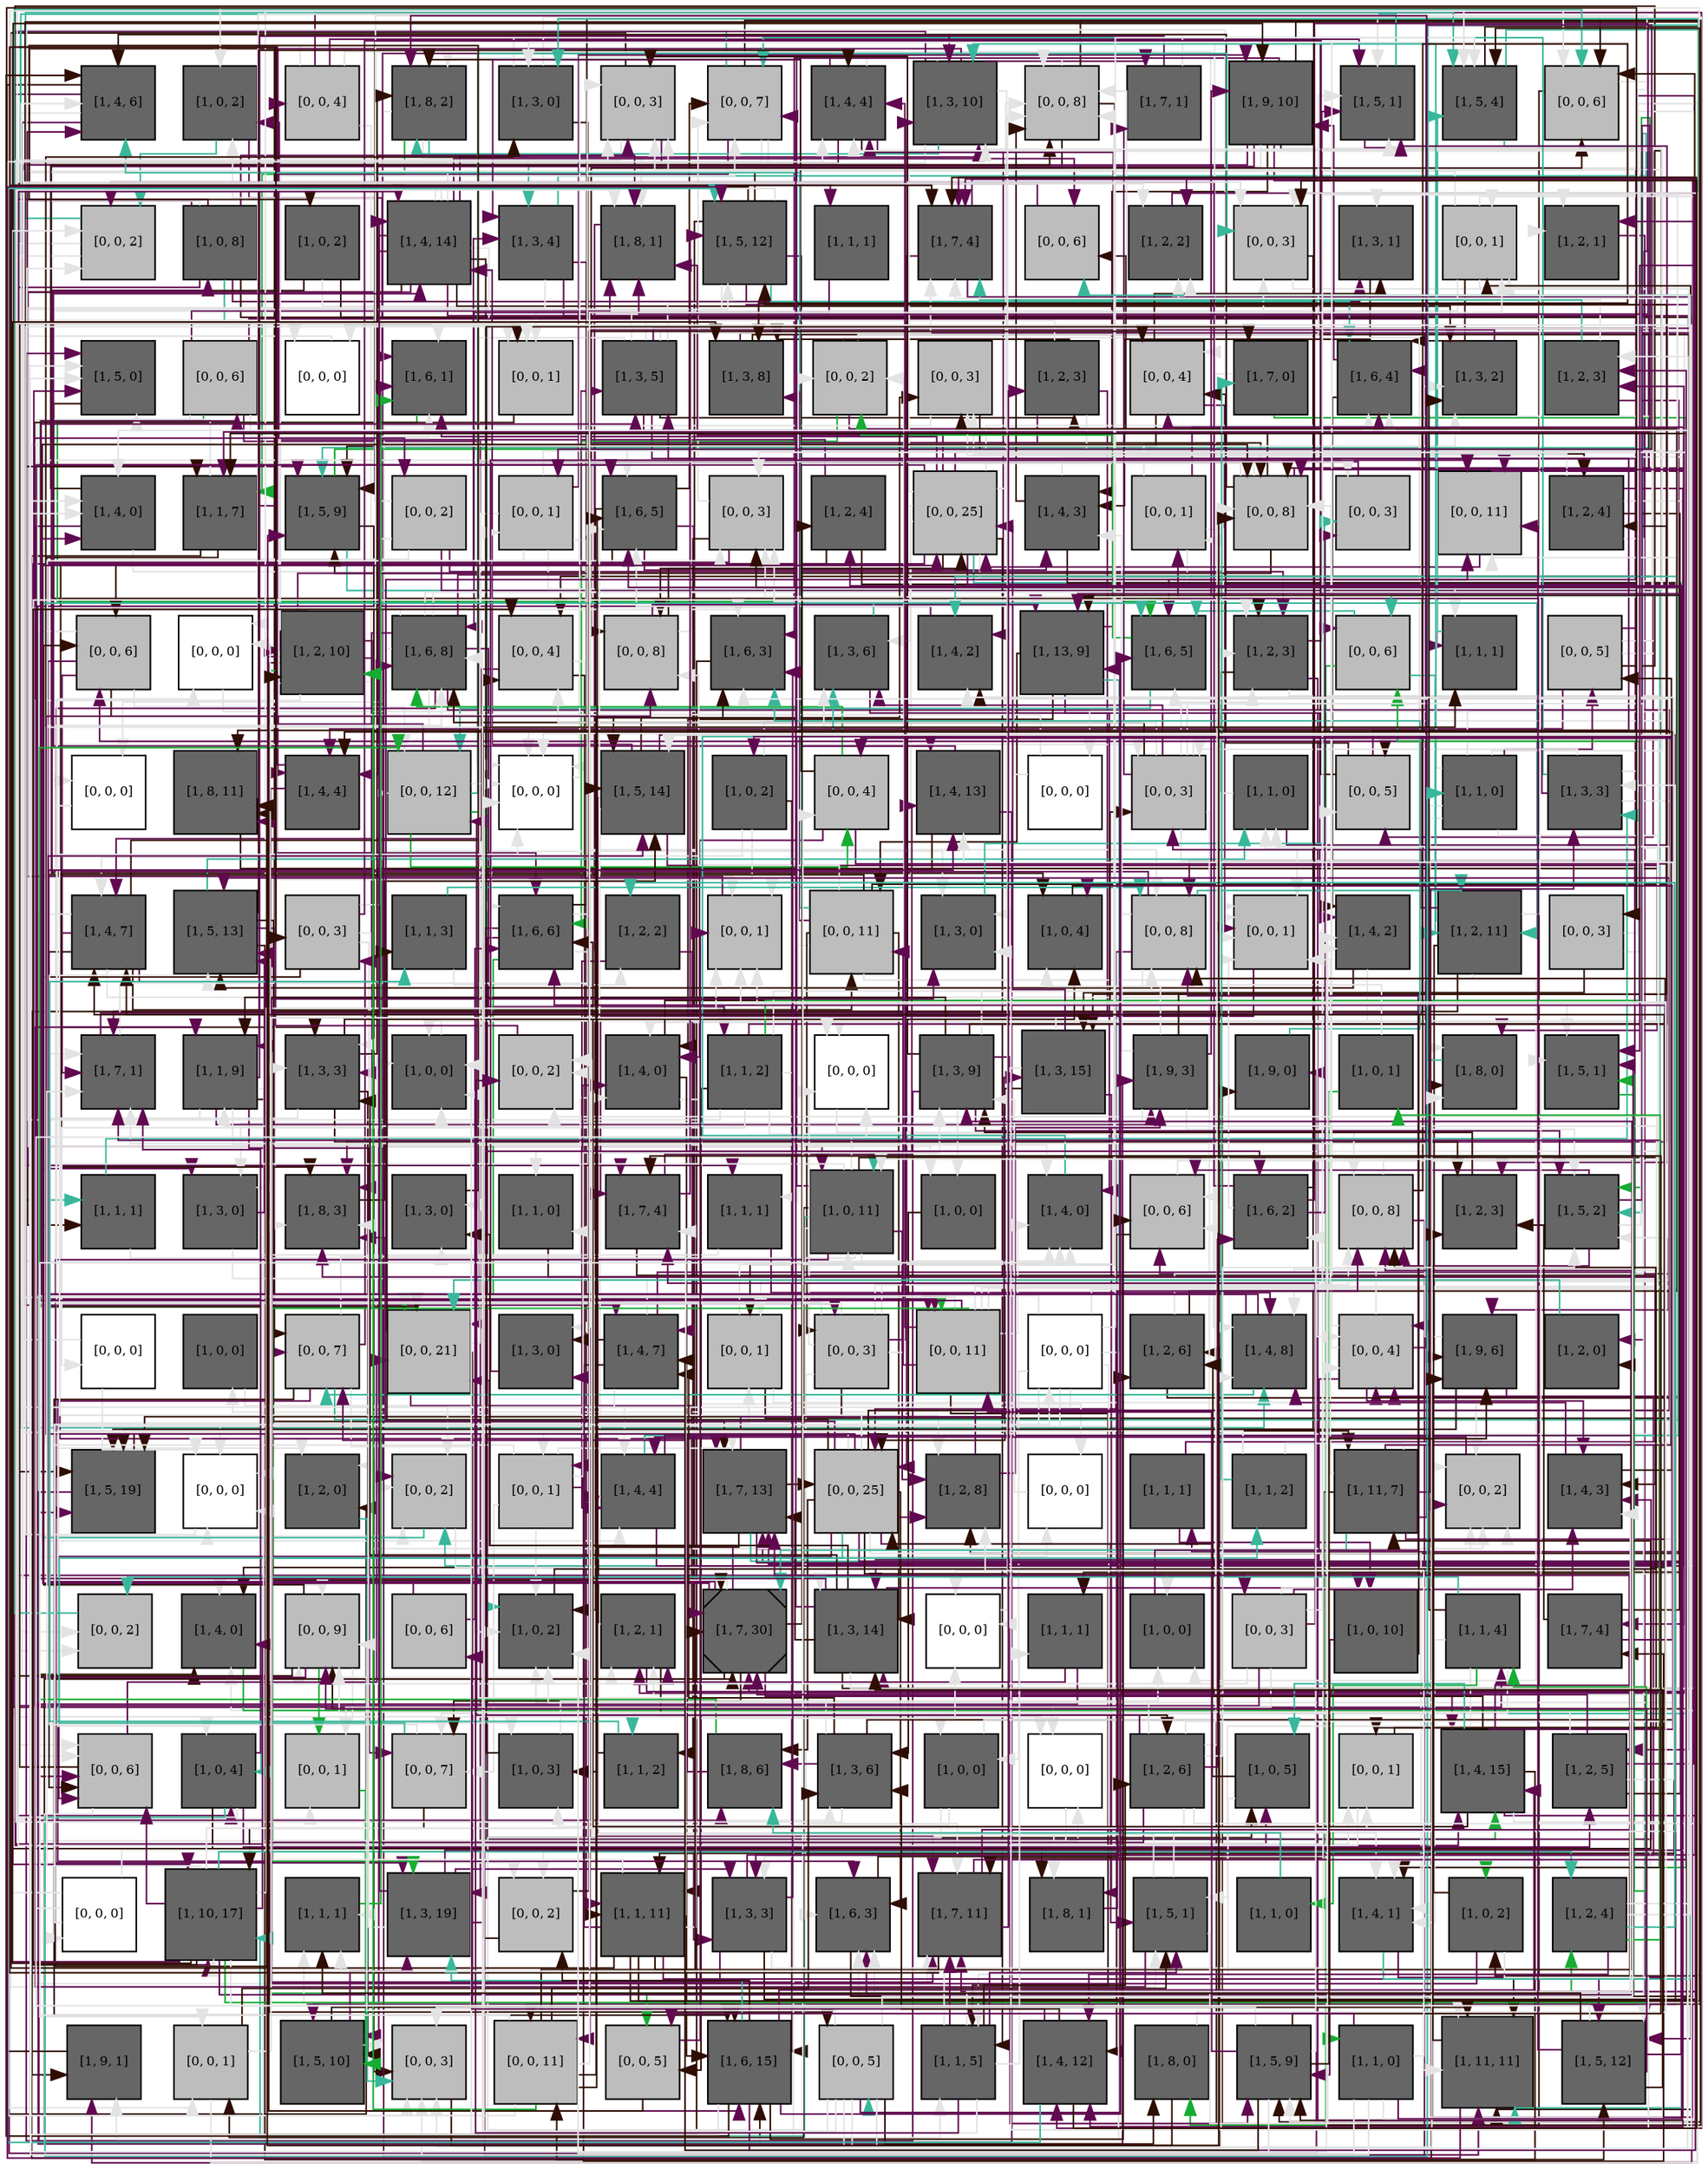 digraph layout  {
rankdir=TB;
splines=ortho;
node [fixedsize=false, style=filled, width="0.6"];
edge [constraint=false];
0 [fillcolor="#666666", fontsize=8, label="[1, 4, 6]", shape=square, tooltip="name:  alpha_iR ,\nin_degree: 5,\nout_degree: 4"];
1 [fillcolor="#666666", fontsize=8, label="[1, 0, 2]", shape=square, tooltip="name:  ExtPump ,\nin_degree: 3,\nout_degree: 2"];
2 [fillcolor="#bdbdbd", fontsize=8, label="[0, 0, 4]", shape=square, tooltip="name: None,\nin_degree: 1,\nout_degree: 5"];
3 [fillcolor="#666666", fontsize=8, label="[1, 8, 2]", shape=square, tooltip="name:  WASP ,\nin_degree: 5,\nout_degree: 4"];
4 [fillcolor="#666666", fontsize=8, label="[1, 3, 0]", shape=square, tooltip="name:  IP3 ,\nin_degree: 3,\nout_degree: 3"];
5 [fillcolor="#bdbdbd", fontsize=8, label="[0, 0, 3]", shape=square, tooltip="name: None,\nin_degree: 6,\nout_degree: 3"];
6 [fillcolor="#bdbdbd", fontsize=8, label="[0, 0, 7]", shape=square, tooltip="name: None,\nin_degree: 5,\nout_degree: 5"];
7 [fillcolor="#666666", fontsize=8, label="[1, 4, 4]", shape=square, tooltip="name:  Grb2 ,\nin_degree: 5,\nout_degree: 5"];
8 [fillcolor="#666666", fontsize=8, label="[1, 3, 10]", shape=square, tooltip="name:  Gbg_s ,\nin_degree: 5,\nout_degree: 7"];
9 [fillcolor="#bdbdbd", fontsize=8, label="[0, 0, 8]", shape=square, tooltip="name: None,\nin_degree: 7,\nout_degree: 4"];
10 [fillcolor="#666666", fontsize=8, label="[1, 7, 1]", shape=square, tooltip="name:  Gai ,\nin_degree: 2,\nout_degree: 2"];
11 [fillcolor="#666666", fontsize=8, label="[1, 9, 10]", shape=square, tooltip="name:  Raf ,\nin_degree: 4,\nout_degree: 8"];
12 [fillcolor="#666666", fontsize=8, label="[1, 5, 1]", shape=square, tooltip="name:  SAPK ,\nin_degree: 6,\nout_degree: 2"];
13 [fillcolor="#666666", fontsize=8, label="[1, 5, 4]", shape=square, tooltip="name:  p38 ,\nin_degree: 5,\nout_degree: 3"];
14 [fillcolor="#bdbdbd", fontsize=8, label="[0, 0, 6]", shape=square, tooltip="name: None,\nin_degree: 5,\nout_degree: 2"];
15 [fillcolor="#bdbdbd", fontsize=8, label="[0, 0, 2]", shape=square, tooltip="name: None,\nin_degree: 4,\nout_degree: 3"];
16 [fillcolor="#666666", fontsize=8, label="[1, 0, 8]", shape=square, tooltip="name: alpha_1213L,\nin_degree: 1,\nout_degree: 8"];
17 [fillcolor="#666666", fontsize=8, label="[1, 0, 2]", shape=square, tooltip="name: IL1_TNF,\nin_degree: 1,\nout_degree: 3"];
18 [fillcolor="#666666", fontsize=8, label="[1, 4, 14]", shape=square, tooltip="name:  Ga_1213 ,\nin_degree: 4,\nout_degree: 13"];
19 [fillcolor="#666666", fontsize=8, label="[1, 3, 4]", shape=square, tooltip="name:  Ral ,\nin_degree: 3,\nout_degree: 4"];
20 [fillcolor="#666666", fontsize=8, label="[1, 8, 1]", shape=square, tooltip="name:  p120RasGAP ,\nin_degree: 6,\nout_degree: 1"];
21 [fillcolor="#666666", fontsize=8, label="[1, 5, 12]", shape=square, tooltip="name:  Gaq ,\nin_degree: 5,\nout_degree: 8"];
22 [fillcolor="#666666", fontsize=8, label="[1, 1, 1]", shape=square, tooltip="name:  TAO_12 ,\nin_degree: 1,\nout_degree: 1"];
23 [fillcolor="#666666", fontsize=8, label="[1, 7, 4]", shape=square, tooltip="name:  PI3K ,\nin_degree: 7,\nout_degree: 3"];
24 [fillcolor="#bdbdbd", fontsize=8, label="[0, 0, 6]", shape=square, tooltip="name: None,\nin_degree: 3,\nout_degree: 1"];
25 [fillcolor="#666666", fontsize=8, label="[1, 2, 2]", shape=square, tooltip="name:  Palpha_1213R ,\nin_degree: 4,\nout_degree: 1"];
26 [fillcolor="#bdbdbd", fontsize=8, label="[0, 0, 3]", shape=square, tooltip="name: None,\nin_degree: 5,\nout_degree: 2"];
27 [fillcolor="#666666", fontsize=8, label="[1, 3, 1]", shape=square, tooltip="name:  Raf_Rest ,\nin_degree: 3,\nout_degree: 1"];
28 [fillcolor="#bdbdbd", fontsize=8, label="[0, 0, 1]", shape=square, tooltip="name: None,\nin_degree: 4,\nout_degree: 5"];
29 [fillcolor="#666666", fontsize=8, label="[1, 2, 1]", shape=square, tooltip="name:  ARF ,\nin_degree: 3,\nout_degree: 1"];
30 [fillcolor="#666666", fontsize=8, label="[1, 5, 0]", shape=square, tooltip="name:  DAG ,\nin_degree: 5,\nout_degree: 1"];
31 [fillcolor="#bdbdbd", fontsize=8, label="[0, 0, 6]", shape=square, tooltip="name: None,\nin_degree: 1,\nout_degree: 6"];
32 [fillcolor="#FFFFFF", fontsize=8, label="[0, 0, 0]", shape=square, tooltip="name: None,\nin_degree: 2,\nout_degree: 1"];
33 [fillcolor="#666666", fontsize=8, label="[1, 6, 1]", shape=square, tooltip="name:  Rap1 ,\nin_degree: 6,\nout_degree: 1"];
34 [fillcolor="#bdbdbd", fontsize=8, label="[0, 0, 1]", shape=square, tooltip="name: None,\nin_degree: 4,\nout_degree: 1"];
35 [fillcolor="#666666", fontsize=8, label="[1, 3, 5]", shape=square, tooltip="name:  RhoGDI ,\nin_degree: 3,\nout_degree: 9"];
36 [fillcolor="#666666", fontsize=8, label="[1, 3, 8]", shape=square, tooltip="name:  Ras ,\nin_degree: 4,\nout_degree: 2"];
37 [fillcolor="#bdbdbd", fontsize=8, label="[0, 0, 2]", shape=square, tooltip="name: None,\nin_degree: 3,\nout_degree: 4"];
38 [fillcolor="#bdbdbd", fontsize=8, label="[0, 0, 3]", shape=square, tooltip="name: None,\nin_degree: 4,\nout_degree: 2"];
39 [fillcolor="#666666", fontsize=8, label="[1, 2, 3]", shape=square, tooltip="name:  Cbp ,\nin_degree: 2,\nout_degree: 5"];
40 [fillcolor="#bdbdbd", fontsize=8, label="[0, 0, 4]", shape=square, tooltip="name: None,\nin_degree: 4,\nout_degree: 3"];
41 [fillcolor="#666666", fontsize=8, label="[1, 7, 0]", shape=square, tooltip="name:  Myosin ,\nin_degree: 2,\nout_degree: 2"];
42 [fillcolor="#666666", fontsize=8, label="[1, 6, 4]", shape=square, tooltip="name:  MLCP ,\nin_degree: 6,\nout_degree: 2"];
43 [fillcolor="#666666", fontsize=8, label="[1, 3, 2]", shape=square, tooltip="name:  Pix_Cool ,\nin_degree: 4,\nout_degree: 1"];
44 [fillcolor="#666666", fontsize=8, label="[1, 2, 3]", shape=square, tooltip="name:  NIK ,\nin_degree: 3,\nout_degree: 3"];
45 [fillcolor="#666666", fontsize=8, label="[1, 4, 0]", shape=square, tooltip="name:  Cas ,\nin_degree: 4,\nout_degree: 3"];
46 [fillcolor="#666666", fontsize=8, label="[1, 1, 7]", shape=square, tooltip="name:  AA ,\nin_degree: 4,\nout_degree: 4"];
47 [fillcolor="#666666", fontsize=8, label="[1, 5, 9]", shape=square, tooltip="name:  PI4K ,\nin_degree: 6,\nout_degree: 3"];
48 [fillcolor="#bdbdbd", fontsize=8, label="[0, 0, 2]", shape=square, tooltip="name: None,\nin_degree: 1,\nout_degree: 5"];
49 [fillcolor="#bdbdbd", fontsize=8, label="[0, 0, 1]", shape=square, tooltip="name: None,\nin_degree: 2,\nout_degree: 6"];
50 [fillcolor="#666666", fontsize=8, label="[1, 6, 5]", shape=square, tooltip="name:  Integrins ,\nin_degree: 6,\nout_degree: 5"];
51 [fillcolor="#bdbdbd", fontsize=8, label="[0, 0, 3]", shape=square, tooltip="name: None,\nin_degree: 5,\nout_degree: 3"];
52 [fillcolor="#666666", fontsize=8, label="[1, 2, 4]", shape=square, tooltip="name:  Palpha_qR ,\nin_degree: 2,\nout_degree: 3"];
53 [fillcolor="#bdbdbd", fontsize=8, label="[0, 0, 25]", shape=square, tooltip="name: None,\nin_degree: 4,\nout_degree: 15"];
54 [fillcolor="#666666", fontsize=8, label="[1, 4, 3]", shape=square, tooltip="name:  alpha_qR ,\nin_degree: 4,\nout_degree: 3"];
55 [fillcolor="#bdbdbd", fontsize=8, label="[0, 0, 1]", shape=square, tooltip="name: None,\nin_degree: 2,\nout_degree: 4"];
56 [fillcolor="#bdbdbd", fontsize=8, label="[0, 0, 8]", shape=square, tooltip="name: None,\nin_degree: 7,\nout_degree: 6"];
57 [fillcolor="#bdbdbd", fontsize=8, label="[0, 0, 3]", shape=square, tooltip="name: None,\nin_degree: 3,\nout_degree: 1"];
58 [fillcolor="#bdbdbd", fontsize=8, label="[0, 0, 11]", shape=square, tooltip="name: None,\nin_degree: 5,\nout_degree: 2"];
59 [fillcolor="#666666", fontsize=8, label="[1, 2, 4]", shape=square, tooltip="name:  MLK1 ,\nin_degree: 2,\nout_degree: 5"];
60 [fillcolor="#bdbdbd", fontsize=8, label="[0, 0, 6]", shape=square, tooltip="name: None,\nin_degree: 3,\nout_degree: 5"];
61 [fillcolor="#FFFFFF", fontsize=8, label="[0, 0, 0]", shape=square, tooltip="name: None,\nin_degree: 3,\nout_degree: 1"];
62 [fillcolor="#666666", fontsize=8, label="[1, 2, 10]", shape=square, tooltip="name:  p115RhoGEF ,\nin_degree: 3,\nout_degree: 11"];
63 [fillcolor="#666666", fontsize=8, label="[1, 6, 8]", shape=square, tooltip="name:  PIP_4 ,\nin_degree: 6,\nout_degree: 10"];
64 [fillcolor="#bdbdbd", fontsize=8, label="[0, 0, 4]", shape=square, tooltip="name: None,\nin_degree: 4,\nout_degree: 3"];
65 [fillcolor="#bdbdbd", fontsize=8, label="[0, 0, 8]", shape=square, tooltip="name: None,\nin_degree: 4,\nout_degree: 3"];
66 [fillcolor="#666666", fontsize=8, label="[1, 6, 3]", shape=square, tooltip="name:  Rho ,\nin_degree: 6,\nout_degree: 1"];
67 [fillcolor="#666666", fontsize=8, label="[1, 3, 6]", shape=square, tooltip="name:  Gbg_1213 ,\nin_degree: 4,\nout_degree: 2"];
68 [fillcolor="#666666", fontsize=8, label="[1, 4, 2]", shape=square, tooltip="name:  MKPs ,\nin_degree: 4,\nout_degree: 1"];
69 [fillcolor="#666666", fontsize=8, label="[1, 13, 9]", shape=square, tooltip="name:  Rac ,\nin_degree: 4,\nout_degree: 5"];
70 [fillcolor="#666666", fontsize=8, label="[1, 6, 5]", shape=square, tooltip="name:  DGK ,\nin_degree: 6,\nout_degree: 2"];
71 [fillcolor="#666666", fontsize=8, label="[1, 2, 3]", shape=square, tooltip="name:  Graf ,\nin_degree: 5,\nout_degree: 4"];
72 [fillcolor="#bdbdbd", fontsize=8, label="[0, 0, 6]", shape=square, tooltip="name: None,\nin_degree: 3,\nout_degree: 3"];
73 [fillcolor="#666666", fontsize=8, label="[1, 1, 1]", shape=square, tooltip="name:  GCK ,\nin_degree: 3,\nout_degree: 1"];
74 [fillcolor="#bdbdbd", fontsize=8, label="[0, 0, 5]", shape=square, tooltip="name: None,\nin_degree: 2,\nout_degree: 5"];
75 [fillcolor="#FFFFFF", fontsize=8, label="[0, 0, 0]", shape=square, tooltip="name: None,\nin_degree: 2,\nout_degree: 1"];
76 [fillcolor="#666666", fontsize=8, label="[1, 8, 11]", shape=square, tooltip="name:  MKK7 ,\nin_degree: 4,\nout_degree: 2"];
77 [fillcolor="#666666", fontsize=8, label="[1, 4, 4]", shape=square, tooltip="name:  PKA ,\nin_degree: 4,\nout_degree: 2"];
78 [fillcolor="#bdbdbd", fontsize=8, label="[0, 0, 12]", shape=square, tooltip="name: None,\nin_degree: 5,\nout_degree: 5"];
79 [fillcolor="#FFFFFF", fontsize=8, label="[0, 0, 0]", shape=square, tooltip="name: None,\nin_degree: 7,\nout_degree: 1"];
80 [fillcolor="#666666", fontsize=8, label="[1, 5, 14]", shape=square, tooltip="name:  Fak ,\nin_degree: 5,\nout_degree: 6"];
81 [fillcolor="#666666", fontsize=8, label="[1, 0, 2]", shape=square, tooltip="name:  ECM ,\nin_degree: 1,\nout_degree: 4"];
82 [fillcolor="#bdbdbd", fontsize=8, label="[0, 0, 4]", shape=square, tooltip="name: None,\nin_degree: 3,\nout_degree: 4"];
83 [fillcolor="#666666", fontsize=8, label="[1, 4, 13]", shape=square, tooltip="name:  Crk ,\nin_degree: 4,\nout_degree: 3"];
84 [fillcolor="#FFFFFF", fontsize=8, label="[0, 0, 0]", shape=square, tooltip="name: None,\nin_degree: 1,\nout_degree: 2"];
85 [fillcolor="#bdbdbd", fontsize=8, label="[0, 0, 3]", shape=square, tooltip="name: None,\nin_degree: 4,\nout_degree: 9"];
86 [fillcolor="#666666", fontsize=8, label="[1, 1, 0]", shape=square, tooltip="name:  ASK1 ,\nin_degree: 3,\nout_degree: 2"];
87 [fillcolor="#bdbdbd", fontsize=8, label="[0, 0, 5]", shape=square, tooltip="name: None,\nin_degree: 3,\nout_degree: 3"];
88 [fillcolor="#666666", fontsize=8, label="[1, 1, 0]", shape=square, tooltip="name:  SHP2 ,\nin_degree: 1,\nout_degree: 7"];
89 [fillcolor="#666666", fontsize=8, label="[1, 3, 3]", shape=square, tooltip="name:  MLK2 ,\nin_degree: 3,\nout_degree: 5"];
90 [fillcolor="#666666", fontsize=8, label="[1, 4, 7]", shape=square, tooltip="name:  Mekk3 ,\nin_degree: 4,\nout_degree: 7"];
91 [fillcolor="#666666", fontsize=8, label="[1, 5, 13]", shape=square, tooltip="name:  PIP2_45 ,\nin_degree: 5,\nout_degree: 5"];
92 [fillcolor="#bdbdbd", fontsize=8, label="[0, 0, 3]", shape=square, tooltip="name: None,\nin_degree: 2,\nout_degree: 5"];
93 [fillcolor="#666666", fontsize=8, label="[1, 1, 3]", shape=square, tooltip="name:  TAK1 ,\nin_degree: 2,\nout_degree: 2"];
94 [fillcolor="#666666", fontsize=8, label="[1, 6, 6]", shape=square, tooltip="name:  EGFR ,\nin_degree: 6,\nout_degree: 6"];
95 [fillcolor="#666666", fontsize=8, label="[1, 2, 2]", shape=square, tooltip="name:  Palpha_sR ,\nin_degree: 2,\nout_degree: 2"];
96 [fillcolor="#bdbdbd", fontsize=8, label="[0, 0, 1]", shape=square, tooltip="name: None,\nin_degree: 6,\nout_degree: 1"];
97 [fillcolor="#bdbdbd", fontsize=8, label="[0, 0, 11]", shape=square, tooltip="name: None,\nin_degree: 3,\nout_degree: 9"];
98 [fillcolor="#666666", fontsize=8, label="[1, 3, 0]", shape=square, tooltip="name:  PTP1b ,\nin_degree: 4,\nout_degree: 1"];
99 [fillcolor="#666666", fontsize=8, label="[1, 0, 4]", shape=square, tooltip="name:  alpha_iL ,\nin_degree: 4,\nout_degree: 1"];
100 [fillcolor="#bdbdbd", fontsize=8, label="[0, 0, 8]", shape=square, tooltip="name: None,\nin_degree: 6,\nout_degree: 5"];
101 [fillcolor="#bdbdbd", fontsize=8, label="[0, 0, 1]", shape=square, tooltip="name: None,\nin_degree: 7,\nout_degree: 1"];
102 [fillcolor="#666666", fontsize=8, label="[1, 4, 2]", shape=square, tooltip="name:  Raf_DeP ,\nin_degree: 4,\nout_degree: 2"];
103 [fillcolor="#666666", fontsize=8, label="[1, 2, 11]", shape=square, tooltip="name:  Tab_12 ,\nin_degree: 3,\nout_degree: 6"];
104 [fillcolor="#bdbdbd", fontsize=8, label="[0, 0, 3]", shape=square, tooltip="name: None,\nin_degree: 1,\nout_degree: 3"];
105 [fillcolor="#666666", fontsize=8, label="[1, 7, 1]", shape=square, tooltip="name:  MKK6 ,\nin_degree: 7,\nout_degree: 2"];
106 [fillcolor="#666666", fontsize=8, label="[1, 1, 9]", shape=square, tooltip="name:  RKIP ,\nin_degree: 4,\nout_degree: 7"];
107 [fillcolor="#666666", fontsize=8, label="[1, 3, 3]", shape=square, tooltip="name:  cAMP ,\nin_degree: 5,\nout_degree: 5"];
108 [fillcolor="#666666", fontsize=8, label="[1, 0, 0]", shape=square, tooltip="name: ECM,\nin_degree: 5,\nout_degree: 1"];
109 [fillcolor="#bdbdbd", fontsize=8, label="[0, 0, 2]", shape=square, tooltip="name: None,\nin_degree: 4,\nout_degree: 1"];
110 [fillcolor="#666666", fontsize=8, label="[1, 4, 0]", shape=square, tooltip="name:  B_Arrestin ,\nin_degree: 5,\nout_degree: 3"];
111 [fillcolor="#666666", fontsize=8, label="[1, 1, 2]", shape=square, tooltip="name:  Trafs ,\nin_degree: 1,\nout_degree: 8"];
112 [fillcolor="#FFFFFF", fontsize=8, label="[0, 0, 0]", shape=square, tooltip="name: None,\nin_degree: 4,\nout_degree: 1"];
113 [fillcolor="#666666", fontsize=8, label="[1, 3, 9]", shape=square, tooltip="name:  RasGRF_GRP ,\nin_degree: 4,\nout_degree: 8"];
114 [fillcolor="#666666", fontsize=8, label="[1, 3, 15]", shape=square, tooltip="name:  MLK3 ,\nin_degree: 3,\nout_degree: 5"];
115 [fillcolor="#666666", fontsize=8, label="[1, 9, 3]", shape=square, tooltip="name:  RalGDS ,\nin_degree: 3,\nout_degree: 6"];
116 [fillcolor="#666666", fontsize=8, label="[1, 9, 0]", shape=square, tooltip="name:  GRK ,\nin_degree: 2,\nout_degree: 1"];
117 [fillcolor="#666666", fontsize=8, label="[1, 0, 1]", shape=square, tooltip="name: EGF,\nin_degree: 1,\nout_degree: 2"];
118 [fillcolor="#666666", fontsize=8, label="[1, 8, 0]", shape=square, tooltip="name:  Csk ,\nin_degree: 4,\nout_degree: 1"];
119 [fillcolor="#666666", fontsize=8, label="[1, 5, 1]", shape=square, tooltip="name:  Vinc ,\nin_degree: 5,\nout_degree: 1"];
120 [fillcolor="#666666", fontsize=8, label="[1, 1, 1]", shape=square, tooltip="name:  AND_34 ,\nin_degree: 2,\nout_degree: 2"];
121 [fillcolor="#666666", fontsize=8, label="[1, 3, 0]", shape=square, tooltip="name:  p90RSK ,\nin_degree: 3,\nout_degree: 3"];
122 [fillcolor="#666666", fontsize=8, label="[1, 8, 3]", shape=square, tooltip="name:  Akt ,\nin_degree: 7,\nout_degree: 1"];
123 [fillcolor="#666666", fontsize=8, label="[1, 3, 0]", shape=square, tooltip="name:  Gbg_q ,\nin_degree: 3,\nout_degree: 1"];
124 [fillcolor="#666666", fontsize=8, label="[1, 1, 0]", shape=square, tooltip="name:  PTPa ,\nin_degree: 2,\nout_degree: 1"];
125 [fillcolor="#666666", fontsize=8, label="[1, 7, 4]", shape=square, tooltip="name:  Cdc42 ,\nin_degree: 5,\nout_degree: 3"];
126 [fillcolor="#666666", fontsize=8, label="[1, 1, 1]", shape=square, tooltip="name:  RhoK ,\nin_degree: 2,\nout_degree: 2"];
127 [fillcolor="#666666", fontsize=8, label="[1, 0, 11]", shape=square, tooltip="name:  alpha_sL ,\nin_degree: 4,\nout_degree: 11"];
128 [fillcolor="#666666", fontsize=8, label="[1, 0, 0]", shape=square, tooltip="name:  IL1_TNF ,\nin_degree: 2,\nout_degree: 1"];
129 [fillcolor="#666666", fontsize=8, label="[1, 4, 0]", shape=square, tooltip="name:  alpha_sR ,\nin_degree: 6,\nout_degree: 1"];
130 [fillcolor="#bdbdbd", fontsize=8, label="[0, 0, 6]", shape=square, tooltip="name: None,\nin_degree: 5,\nout_degree: 2"];
131 [fillcolor="#666666", fontsize=8, label="[1, 6, 2]", shape=square, tooltip="name:  PLC_g ,\nin_degree: 3,\nout_degree: 5"];
132 [fillcolor="#bdbdbd", fontsize=8, label="[0, 0, 8]", shape=square, tooltip="name: None,\nin_degree: 6,\nout_degree: 3"];
133 [fillcolor="#666666", fontsize=8, label="[1, 2, 3]", shape=square, tooltip="name:  RGS ,\nin_degree: 4,\nout_degree: 1"];
134 [fillcolor="#666666", fontsize=8, label="[1, 5, 2]", shape=square, tooltip="name:  Gas ,\nin_degree: 6,\nout_degree: 4"];
135 [fillcolor="#FFFFFF", fontsize=8, label="[0, 0, 0]", shape=square, tooltip="name: None,\nin_degree: 1,\nout_degree: 2"];
136 [fillcolor="#666666", fontsize=8, label="[1, 0, 0]", shape=square, tooltip="name: Stress,\nin_degree: 1,\nout_degree: 1"];
137 [fillcolor="#bdbdbd", fontsize=8, label="[0, 0, 7]", shape=square, tooltip="name: None,\nin_degree: 4,\nout_degree: 6"];
138 [fillcolor="#bdbdbd", fontsize=8, label="[0, 0, 21]", shape=square, tooltip="name: None,\nin_degree: 6,\nout_degree: 5"];
139 [fillcolor="#666666", fontsize=8, label="[1, 3, 0]", shape=square, tooltip="name:  DOCK180 ,\nin_degree: 3,\nout_degree: 1"];
140 [fillcolor="#666666", fontsize=8, label="[1, 4, 7]", shape=square, tooltip="name:  AC ,\nin_degree: 4,\nout_degree: 5"];
141 [fillcolor="#bdbdbd", fontsize=8, label="[0, 0, 1]", shape=square, tooltip="name: None,\nin_degree: 3,\nout_degree: 3"];
142 [fillcolor="#bdbdbd", fontsize=8, label="[0, 0, 3]", shape=square, tooltip="name: None,\nin_degree: 2,\nout_degree: 9"];
143 [fillcolor="#bdbdbd", fontsize=8, label="[0, 0, 11]", shape=square, tooltip="name: None,\nin_degree: 4,\nout_degree: 10"];
144 [fillcolor="#FFFFFF", fontsize=8, label="[0, 0, 0]", shape=square, tooltip="name: None,\nin_degree: 1,\nout_degree: 9"];
145 [fillcolor="#666666", fontsize=8, label="[1, 2, 6]", shape=square, tooltip="name:  PDK1 ,\nin_degree: 3,\nout_degree: 3"];
146 [fillcolor="#666666", fontsize=8, label="[1, 4, 8]", shape=square, tooltip="name:  Raf_Loc ,\nin_degree: 6,\nout_degree: 3"];
147 [fillcolor="#bdbdbd", fontsize=8, label="[0, 0, 4]", shape=square, tooltip="name: None,\nin_degree: 5,\nout_degree: 6"];
148 [fillcolor="#666666", fontsize=8, label="[1, 9, 6]", shape=square, tooltip="name:  PAK ,\nin_degree: 4,\nout_degree: 3"];
149 [fillcolor="#666666", fontsize=8, label="[1, 2, 0]", shape=square, tooltip="name:  CaMK ,\nin_degree: 2,\nout_degree: 1"];
150 [fillcolor="#666666", fontsize=8, label="[1, 5, 19]", shape=square, tooltip="name:  PLA2 ,\nin_degree: 5,\nout_degree: 2"];
151 [fillcolor="#FFFFFF", fontsize=8, label="[0, 0, 0]", shape=square, tooltip="name: None,\nin_degree: 5,\nout_degree: 1"];
152 [fillcolor="#666666", fontsize=8, label="[1, 2, 0]", shape=square, tooltip="name:  Trx ,\nin_degree: 3,\nout_degree: 1"];
153 [fillcolor="#bdbdbd", fontsize=8, label="[0, 0, 2]", shape=square, tooltip="name: None,\nin_degree: 5,\nout_degree: 2"];
154 [fillcolor="#bdbdbd", fontsize=8, label="[0, 0, 1]", shape=square, tooltip="name: None,\nin_degree: 2,\nout_degree: 6"];
155 [fillcolor="#666666", fontsize=8, label="[1, 4, 4]", shape=square, tooltip="name:  PLC_B ,\nin_degree: 5,\nout_degree: 3"];
156 [fillcolor="#666666", fontsize=8, label="[1, 7, 13]", shape=square, tooltip="name:  PTEN ,\nin_degree: 7,\nout_degree: 5"];
157 [fillcolor="#bdbdbd", fontsize=8, label="[0, 0, 25]", shape=square, tooltip="name: None,\nin_degree: 5,\nout_degree: 15"];
158 [fillcolor="#666666", fontsize=8, label="[1, 2, 8]", shape=square, tooltip="name:  Palpha_iR ,\nin_degree: 5,\nout_degree: 2"];
159 [fillcolor="#FFFFFF", fontsize=8, label="[0, 0, 0]", shape=square, tooltip="name: None,\nin_degree: 2,\nout_degree: 1"];
160 [fillcolor="#666666", fontsize=8, label="[1, 1, 1]", shape=square, tooltip="name:  CaM ,\nin_degree: 1,\nout_degree: 2"];
161 [fillcolor="#666666", fontsize=8, label="[1, 1, 2]", shape=square, tooltip="name:  B_Parvin ,\nin_degree: 1,\nout_degree: 3"];
162 [fillcolor="#666666", fontsize=8, label="[1, 11, 7]", shape=square, tooltip="name:  Src ,\nin_degree: 2,\nout_degree: 8"];
163 [fillcolor="#bdbdbd", fontsize=8, label="[0, 0, 2]", shape=square, tooltip="name: None,\nin_degree: 6,\nout_degree: 1"];
164 [fillcolor="#666666", fontsize=8, label="[1, 4, 3]", shape=square, tooltip="name:  PTPPEST ,\nin_degree: 5,\nout_degree: 2"];
165 [fillcolor="#bdbdbd", fontsize=8, label="[0, 0, 2]", shape=square, tooltip="name: None,\nin_degree: 3,\nout_degree: 1"];
166 [fillcolor="#666666", fontsize=8, label="[1, 4, 0]", shape=square, tooltip="name:  MLCK ,\nin_degree: 5,\nout_degree: 1"];
167 [fillcolor="#bdbdbd", fontsize=8, label="[0, 0, 9]", shape=square, tooltip="name: None,\nin_degree: 6,\nout_degree: 5"];
168 [fillcolor="#bdbdbd", fontsize=8, label="[0, 0, 6]", shape=square, tooltip="name: None,\nin_degree: 1,\nout_degree: 2"];
169 [fillcolor="#666666", fontsize=8, label="[1, 0, 2]", shape=square, tooltip="name:  alpha_qL ,\nin_degree: 7,\nout_degree: 1"];
170 [fillcolor="#666666", fontsize=8, label="[1, 2, 1]", shape=square, tooltip="name:  Mekk4 ,\nin_degree: 4,\nout_degree: 3"];
171 [fillcolor="#666666", fontsize=8, label="[1, 7, 30]", shape=Msquare, tooltip="name:  IP3R1 ,\nin_degree: 7,\nout_degree: 8"];
172 [fillcolor="#666666", fontsize=8, label="[1, 3, 14]", shape=square, tooltip="name:  PDE4 ,\nin_degree: 5,\nout_degree: 8"];
173 [fillcolor="#FFFFFF", fontsize=8, label="[0, 0, 0]", shape=square, tooltip="name: None,\nin_degree: 3,\nout_degree: 1"];
174 [fillcolor="#666666", fontsize=8, label="[1, 1, 1]", shape=square, tooltip="name:  CaMKK ,\nin_degree: 2,\nout_degree: 2"];
175 [fillcolor="#666666", fontsize=8, label="[1, 0, 0]", shape=square, tooltip="name:  alpha_1213L ,\nin_degree: 3,\nout_degree: 1"];
176 [fillcolor="#bdbdbd", fontsize=8, label="[0, 0, 3]", shape=square, tooltip="name: None,\nin_degree: 1,\nout_degree: 7"];
177 [fillcolor="#666666", fontsize=8, label="[1, 0, 10]", shape=square, tooltip="name: alpha_iL,\nin_degree: 2,\nout_degree: 2"];
178 [fillcolor="#666666", fontsize=8, label="[1, 1, 4]", shape=square, tooltip="name:  ILK ,\nin_degree: 2,\nout_degree: 6"];
179 [fillcolor="#666666", fontsize=8, label="[1, 7, 4]", shape=square, tooltip="name:  PI5K ,\nin_degree: 2,\nout_degree: 3"];
180 [fillcolor="#bdbdbd", fontsize=8, label="[0, 0, 6]", shape=square, tooltip="name: None,\nin_degree: 6,\nout_degree: 3"];
181 [fillcolor="#666666", fontsize=8, label="[1, 0, 4]", shape=square, tooltip="name:  EGF ,\nin_degree: 3,\nout_degree: 5"];
182 [fillcolor="#bdbdbd", fontsize=8, label="[0, 0, 1]", shape=square, tooltip="name: None,\nin_degree: 3,\nout_degree: 1"];
183 [fillcolor="#bdbdbd", fontsize=8, label="[0, 0, 7]", shape=square, tooltip="name: None,\nin_degree: 4,\nout_degree: 3"];
184 [fillcolor="#666666", fontsize=8, label="[1, 0, 3]", shape=square, tooltip="name: alpha_sL,\nin_degree: 3,\nout_degree: 2"];
185 [fillcolor="#666666", fontsize=8, label="[1, 1, 2]", shape=square, tooltip="name:  IL1_TNFR ,\nin_degree: 2,\nout_degree: 2"];
186 [fillcolor="#666666", fontsize=8, label="[1, 8, 6]", shape=square, tooltip="name:  PLD ,\nin_degree: 4,\nout_degree: 2"];
187 [fillcolor="#666666", fontsize=8, label="[1, 3, 6]", shape=square, tooltip="name:  PKC_primed ,\nin_degree: 4,\nout_degree: 5"];
188 [fillcolor="#666666", fontsize=8, label="[1, 0, 0]", shape=square, tooltip="name: alpha_qL,\nin_degree: 2,\nout_degree: 3"];
189 [fillcolor="#FFFFFF", fontsize=8, label="[0, 0, 0]", shape=square, tooltip="name: None,\nin_degree: 3,\nout_degree: 1"];
190 [fillcolor="#666666", fontsize=8, label="[1, 2, 6]", shape=square, tooltip="name:  Nck ,\nin_degree: 2,\nout_degree: 9"];
191 [fillcolor="#666666", fontsize=8, label="[1, 0, 5]", shape=square, tooltip="name: ExtPump,\nin_degree: 3,\nout_degree: 2"];
192 [fillcolor="#bdbdbd", fontsize=8, label="[0, 0, 1]", shape=square, tooltip="name: None,\nin_degree: 3,\nout_degree: 2"];
193 [fillcolor="#666666", fontsize=8, label="[1, 4, 15]", shape=square, tooltip="name:  alpha_1213R ,\nin_degree: 4,\nout_degree: 8"];
194 [fillcolor="#666666", fontsize=8, label="[1, 2, 5]", shape=square, tooltip="name:  Actin ,\nin_degree: 2,\nout_degree: 5"];
195 [fillcolor="#FFFFFF", fontsize=8, label="[0, 0, 0]", shape=square, tooltip="name: None,\nin_degree: 1,\nout_degree: 4"];
196 [fillcolor="#666666", fontsize=8, label="[1, 10, 17]", shape=square, tooltip="name:  Sek1 ,\nin_degree: 5,\nout_degree: 13"];
197 [fillcolor="#666666", fontsize=8, label="[1, 1, 1]", shape=square, tooltip="name:  RalBP1 ,\nin_degree: 4,\nout_degree: 1"];
198 [fillcolor="#666666", fontsize=8, label="[1, 3, 19]", shape=square, tooltip="name:  Gbg_i ,\nin_degree: 5,\nout_degree: 5"];
199 [fillcolor="#bdbdbd", fontsize=8, label="[0, 0, 2]", shape=square, tooltip="name: None,\nin_degree: 3,\nout_degree: 2"];
200 [fillcolor="#666666", fontsize=8, label="[1, 1, 11]", shape=square, tooltip="name:  Tpl2 ,\nin_degree: 4,\nout_degree: 9"];
201 [fillcolor="#666666", fontsize=8, label="[1, 3, 3]", shape=square, tooltip="name:  Talin ,\nin_degree: 4,\nout_degree: 5"];
202 [fillcolor="#666666", fontsize=8, label="[1, 6, 3]", shape=square, tooltip="name:  Mekk2 ,\nin_degree: 6,\nout_degree: 2"];
203 [fillcolor="#666666", fontsize=8, label="[1, 7, 11]", shape=square, tooltip="name:  PKC ,\nin_degree: 7,\nout_degree: 4"];
204 [fillcolor="#666666", fontsize=8, label="[1, 8, 1]", shape=square, tooltip="name:  Mek ,\nin_degree: 3,\nout_degree: 1"];
205 [fillcolor="#666666", fontsize=8, label="[1, 5, 1]", shape=square, tooltip="name:  Sos ,\nin_degree: 5,\nout_degree: 4"];
206 [fillcolor="#666666", fontsize=8, label="[1, 1, 0]", shape=square, tooltip="name:  Arp_23 ,\nin_degree: 1,\nout_degree: 1"];
207 [fillcolor="#666666", fontsize=8, label="[1, 4, 1]", shape=square, tooltip="name:  p190RhoGAP ,\nin_degree: 5,\nout_degree: 2"];
208 [fillcolor="#666666", fontsize=8, label="[1, 0, 2]", shape=square, tooltip="name:  Stress ,\nin_degree: 2,\nout_degree: 3"];
209 [fillcolor="#666666", fontsize=8, label="[1, 2, 4]", shape=square, tooltip="name:  Ca ,\nin_degree: 2,\nout_degree: 5"];
210 [fillcolor="#666666", fontsize=8, label="[1, 9, 1]", shape=square, tooltip="name:  Mekk1 ,\nin_degree: 3,\nout_degree: 1"];
211 [fillcolor="#bdbdbd", fontsize=8, label="[0, 0, 1]", shape=square, tooltip="name: None,\nin_degree: 3,\nout_degree: 3"];
212 [fillcolor="#666666", fontsize=8, label="[1, 5, 10]", shape=square, tooltip="name:  Gab1 ,\nin_degree: 5,\nout_degree: 2"];
213 [fillcolor="#bdbdbd", fontsize=8, label="[0, 0, 3]", shape=square, tooltip="name: None,\nin_degree: 6,\nout_degree: 1"];
214 [fillcolor="#bdbdbd", fontsize=8, label="[0, 0, 11]", shape=square, tooltip="name: None,\nin_degree: 3,\nout_degree: 8"];
215 [fillcolor="#bdbdbd", fontsize=8, label="[0, 0, 5]", shape=square, tooltip="name: None,\nin_degree: 3,\nout_degree: 2"];
216 [fillcolor="#666666", fontsize=8, label="[1, 6, 15]", shape=square, tooltip="name:  PIP3_345 ,\nin_degree: 6,\nout_degree: 8"];
217 [fillcolor="#bdbdbd", fontsize=8, label="[0, 0, 5]", shape=square, tooltip="name: None,\nin_degree: 2,\nout_degree: 9"];
218 [fillcolor="#666666", fontsize=8, label="[1, 1, 5]", shape=square, tooltip="name:  PP2A ,\nin_degree: 4,\nout_degree: 8"];
219 [fillcolor="#666666", fontsize=8, label="[1, 4, 12]", shape=square, tooltip="name:  Erk ,\nin_degree: 4,\nout_degree: 4"];
220 [fillcolor="#666666", fontsize=8, label="[1, 8, 0]", shape=square, tooltip="name:  Tiam ,\nin_degree: 2,\nout_degree: 2"];
221 [fillcolor="#666666", fontsize=8, label="[1, 5, 9]", shape=square, tooltip="name:  Shc ,\nin_degree: 5,\nout_degree: 7"];
222 [fillcolor="#666666", fontsize=8, label="[1, 1, 0]", shape=square, tooltip="name:  PA ,\nin_degree: 1,\nout_degree: 6"];
223 [fillcolor="#666666", fontsize=8, label="[1, 11, 11]", shape=square, tooltip="name:  MKK3 ,\nin_degree: 7,\nout_degree: 2"];
224 [fillcolor="#666666", fontsize=8, label="[1, 5, 12]", shape=square, tooltip="name:  PIP2_34 ,\nin_degree: 5,\nout_degree: 6"];
0 -> 129  [color=grey89, style="penwidth(0.1)", tooltip=" ", weight=1];
0 -> 127  [color="#610950", style="penwidth(0.1)", tooltip="216( PIP3_345 ) to 115( RalGDS )", weight=1];
0 -> 152  [color="#2F0D02", style="penwidth(0.1)", tooltip="208( Stress ) to 152( Trx )", weight=1];
0 -> 176  [color="#610950", style="penwidth(0.1)", tooltip="81( ECM ) to 164( PTPPEST )", weight=1];
1 -> 33  [color="#610950", style="penwidth(0.1)", tooltip="162( Src ) to 33( Rap1 )", weight=1];
1 -> 15  [color="#39B79B", style="penwidth(0.1)", tooltip="1( ExtPump ) to 209( Ca )", weight=1];
2 -> 219  [color="#610950", style="penwidth(0.1)", tooltip="218( PP2A ) to 219( Erk )", weight=1];
2 -> 12  [color="#610950", style="penwidth(0.1)", tooltip="68( MKPs ) to 12( SAPK )", weight=1];
2 -> 188  [color=grey89, style="penwidth(0.1)", tooltip=" ", weight=1];
2 -> 40  [color=grey89, style="penwidth(0.1)", tooltip=" ", weight=1];
2 -> 108  [color=grey89, style="penwidth(0.1)", tooltip=" ", weight=1];
3 -> 153  [color=grey89, style="penwidth(0.1)", tooltip=" ", weight=1];
3 -> 46  [color="#17AC33", style="penwidth(0.1)", tooltip="3( WASP ) to 206( Arp_23 )", weight=1];
3 -> 20  [color=grey89, style="penwidth(0.1)", tooltip=" ", weight=1];
3 -> 19  [color="#39B79B", style="penwidth(0.1)", tooltip="129( alpha_sR ) to 134( Gas )", weight=1];
4 -> 56  [color="#2F0D02", style="penwidth(0.1)", tooltip="4( IP3 ) to 171( IP3R1 )", weight=1];
4 -> 130  [color=grey89, style="penwidth(0.1)", tooltip=" ", weight=1];
4 -> 182  [color=grey89, style="penwidth(0.1)", tooltip=" ", weight=1];
5 -> 96  [color=grey89, style="penwidth(0.1)", tooltip=" ", weight=1];
5 -> 204  [color="#2F0D02", style="penwidth(0.1)", tooltip="11( Raf ) to 204( Mek )", weight=1];
5 -> 70  [color="#610950", style="penwidth(0.1)", tooltip="222( PA ) to 70( DGK )", weight=1];
6 -> 145  [color="#2F0D02", style="penwidth(0.1)", tooltip="185( IL1_TNFR ) to 114( MLK3 )", weight=1];
6 -> 118  [color=grey89, style="penwidth(0.1)", tooltip=" ", weight=1];
6 -> 165  [color=grey89, style="penwidth(0.1)", tooltip=" ", weight=1];
6 -> 62  [color="#610950", style="penwidth(0.1)", tooltip="224( PIP2_34 ) to 216( PIP3_345 )", weight=1];
6 -> 146  [color="#39B79B", style="penwidth(0.1)", tooltip="12( SAPK ) to 68( MKPs )", weight=1];
7 -> 153  [color="#610950", style="penwidth(0.1)", tooltip="94( EGFR ) to 70( DGK )", weight=1];
7 -> 68  [color="#610950", style="penwidth(0.1)", tooltip="7( Grb2 ) to 202( Mekk2 )", weight=1];
7 -> 87  [color="#2F0D02", style="penwidth(0.1)", tooltip="102( Raf_DeP ) to 27( Raf_Rest )", weight=1];
7 -> 140  [color="#610950", style="penwidth(0.1)", tooltip="7( Grb2 ) to 148( PAK )", weight=1];
7 -> 3  [color=grey89, style="penwidth(0.1)", tooltip=" ", weight=1];
8 -> 180  [color=grey89, style="penwidth(0.1)", tooltip=" ", weight=1];
8 -> 98  [color=grey89, style="penwidth(0.1)", tooltip=" ", weight=1];
8 -> 10  [color="#610950", style="penwidth(0.1)", tooltip="127( alpha_sL ) to 10( Gai )", weight=1];
8 -> 178  [color="#610950", style="penwidth(0.1)", tooltip="216( PIP3_345 ) to 178( ILK )", weight=1];
8 -> 3  [color="#39B79B", style="penwidth(0.1)", tooltip="129( alpha_sR ) to 134( Gas )", weight=1];
8 -> 77  [color="#610950", style="penwidth(0.1)", tooltip="218( PP2A ) to 77( PKA )", weight=1];
8 -> 152  [color=grey89, style="penwidth(0.1)", tooltip=" ", weight=1];
9 -> 65  [color="#2F0D02", style="penwidth(0.1)", tooltip="45( Cas ) to 190( Nck )", weight=1];
9 -> 79  [color=grey89, style="penwidth(0.1)", tooltip=" ", weight=1];
9 -> 214  [color="#2F0D02", style="penwidth(0.1)", tooltip="45( Cas ) to 120( AND_34 )", weight=1];
9 -> 141  [color="#2F0D02", style="penwidth(0.1)", tooltip="45( Cas ) to 162( Src )", weight=1];
10 -> 106  [color="#610950", style="penwidth(0.1)", tooltip="110( B_Arrestin ) to 115( RalGDS )", weight=1];
10 -> 61  [color=grey89, style="penwidth(0.1)", tooltip=" ", weight=1];
11 -> 208  [color="#2F0D02", style="penwidth(0.1)", tooltip="11( Raf ) to 204( Mek )", weight=1];
11 -> 66  [color="#610950", style="penwidth(0.1)", tooltip="207( p190RhoGAP ) to 66( Rho )", weight=1];
11 -> 125  [color="#610950", style="penwidth(0.1)", tooltip="11( Raf ) to 27( Raf_Rest )", weight=1];
11 -> 47  [color="#610950", style="penwidth(0.1)", tooltip="29( ARF ) to 47( PI4K )", weight=1];
11 -> 32  [color=grey89, style="penwidth(0.1)", tooltip=" ", weight=1];
11 -> 73  [color="#610950", style="penwidth(0.1)", tooltip="105( MKK6 ) to 13( p38 )", weight=1];
11 -> 54  [color="#2F0D02", style="penwidth(0.1)", tooltip="169( alpha_qL ) to 54( alpha_qR )", weight=1];
11 -> 64  [color="#2F0D02", style="penwidth(0.1)", tooltip="36( Ras ) to 23( PI3K )", weight=1];
12 -> 149  [color="#610950", style="penwidth(0.1)", tooltip="174( CaMKK ) to 149( CaMK )", weight=1];
12 -> 120  [color="#39B79B", style="penwidth(0.1)", tooltip="12( SAPK ) to 68( MKPs )", weight=1];
13 -> 185  [color="#39B79B", style="penwidth(0.1)", tooltip="73( GCK ) to 210( Mekk1 )", weight=1];
13 -> 47  [color="#39B79B", style="penwidth(0.1)", tooltip="1( ExtPump ) to 209( Ca )", weight=1];
13 -> 221  [color="#2F0D02", style="penwidth(0.1)", tooltip="94( EGFR ) to 221( Shc )", weight=1];
14 -> 116  [color="#2F0D02", style="penwidth(0.1)", tooltip="198( Gbg_i ) to 116( GRK )", weight=1];
14 -> 50  [color=grey89, style="penwidth(0.1)", tooltip=" ", weight=1];
15 -> 13  [color="#39B79B", style="penwidth(0.1)", tooltip="1( ExtPump ) to 209( Ca )", weight=1];
15 -> 165  [color=grey89, style="penwidth(0.1)", tooltip=" ", weight=1];
15 -> 170  [color=grey89, style="penwidth(0.1)", tooltip=" ", weight=1];
16 -> 191  [color="#610950", style="penwidth(0.1)", tooltip="83( Crk ) to 205( Sos )", weight=1];
16 -> 169  [color="#39B79B", style="penwidth(0.1)", tooltip="125( Cdc42 ) to 210( Mekk1 )", weight=1];
16 -> 181  [color="#610950", style="penwidth(0.1)", tooltip="83( Crk ) to 23( PI3K )", weight=1];
16 -> 187  [color=grey89, style="penwidth(0.1)", tooltip=" ", weight=1];
16 -> 116  [color="#610950", style="penwidth(0.1)", tooltip="106( RKIP ) to 116( GRK )", weight=1];
16 -> 56  [color="#2F0D02", style="penwidth(0.1)", tooltip="66( Rho ) to 47( PI4K )", weight=1];
16 -> 20  [color="#610950", style="penwidth(0.1)", tooltip="21( Gaq ) to 155( PLC_B )", weight=1];
16 -> 27  [color="#610950", style="penwidth(0.1)", tooltip="11( Raf ) to 27( Raf_Rest )", weight=1];
17 -> 34  [color=grey89, style="penwidth(0.1)", tooltip=" ", weight=1];
17 -> 99  [color="#2F0D02", style="penwidth(0.1)", tooltip="123( Gbg_q ) to 118( Csk )", weight=1];
17 -> 223  [color="#2F0D02", style="penwidth(0.1)", tooltip="123( Gbg_q ) to 116( GRK )", weight=1];
18 -> 58  [color="#610950", style="penwidth(0.1)", tooltip="80( Fak ) to 179( PI5K )", weight=1];
18 -> 120  [color="#2F0D02", style="penwidth(0.1)", tooltip="45( Cas ) to 120( AND_34 )", weight=1];
18 -> 77  [color="#610950", style="penwidth(0.1)", tooltip="93( TAK1 ) to 196( Sek1 )", weight=1];
18 -> 126  [color="#610950", style="penwidth(0.1)", tooltip="80( Fak ) to 45( Cas )", weight=1];
18 -> 43  [color="#2F0D02", style="penwidth(0.1)", tooltip="224( PIP2_34 ) to 43( Pix_Cool )", weight=1];
18 -> 205  [color=grey89, style="penwidth(0.1)", tooltip=" ", weight=1];
18 -> 212  [color="#610950", style="penwidth(0.1)", tooltip="94( EGFR ) to 212( Gab1 )", weight=1];
18 -> 211  [color=grey89, style="penwidth(0.1)", tooltip=" ", weight=1];
18 -> 8  [color="#610950", style="penwidth(0.1)", tooltip="127( alpha_sL ) to 10( Gai )", weight=1];
18 -> 101  [color=grey89, style="penwidth(0.1)", tooltip=" ", weight=1];
18 -> 24  [color="#610950", style="penwidth(0.1)", tooltip="175( alpha_1213L ) to 193( alpha_1213R )", weight=1];
18 -> 191  [color="#2F0D02", style="penwidth(0.1)", tooltip="212( Gab1 ) to 90( Mekk3 )", weight=1];
18 -> 119  [color=grey89, style="penwidth(0.1)", tooltip=" ", weight=1];
19 -> 134  [color="#39B79B", style="penwidth(0.1)", tooltip="129( alpha_sR ) to 134( Gas )", weight=1];
19 -> 156  [color="#610950", style="penwidth(0.1)", tooltip="208( Stress ) to 156( PTEN )", weight=1];
19 -> 200  [color="#610950", style="penwidth(0.1)", tooltip="111( Trafs ) to 200( Tpl2 )", weight=1];
19 -> 128  [color=grey89, style="penwidth(0.1)", tooltip=" ", weight=1];
20 -> 155  [color="#610950", style="penwidth(0.1)", tooltip="21( Gaq ) to 155( PLC_B )", weight=1];
21 -> 105  [color=grey89, style="penwidth(0.1)", tooltip=" ", weight=1];
21 -> 83  [color="#610950", style="penwidth(0.1)", tooltip="80( Fak ) to 83( Crk )", weight=1];
21 -> 137  [color="#2F0D02", style="penwidth(0.1)", tooltip="125( Cdc42 ) to 156( PTEN )", weight=1];
21 -> 194  [color="#610950", style="penwidth(0.1)", tooltip="94( EGFR ) to 23( PI3K )", weight=1];
21 -> 42  [color="#39B79B", style="penwidth(0.1)", tooltip="122( Akt ) to 11( Raf )", weight=1];
21 -> 213  [color=grey89, style="penwidth(0.1)", tooltip=" ", weight=1];
21 -> 14  [color="#2F0D02", style="penwidth(0.1)", tooltip="123( Gbg_q ) to 116( GRK )", weight=1];
21 -> 200  [color="#2F0D02", style="penwidth(0.1)", tooltip="94( EGFR ) to 221( Shc )", weight=1];
22 -> 63  [color="#610950", style="penwidth(0.1)", tooltip="196( Sek1 ) to 12( SAPK )", weight=1];
23 -> 160  [color="#610950", style="penwidth(0.1)", tooltip="156( PTEN ) to 221( Shc )", weight=1];
23 -> 163  [color="#610950", style="penwidth(0.1)", tooltip="23( PI3K ) to 63( PIP_4 )", weight=1];
23 -> 157  [color="#610950", style="penwidth(0.1)", tooltip="23( PI3K ) to 224( PIP2_34 )", weight=1];
24 -> 193  [color="#610950", style="penwidth(0.1)", tooltip="175( alpha_1213L ) to 193( alpha_1213R )", weight=1];
25 -> 203  [color="#610950", style="penwidth(0.1)", tooltip="25( Palpha_1213R ) to 110( B_Arrestin )", weight=1];
26 -> 173  [color=grey89, style="penwidth(0.1)", tooltip=" ", weight=1];
26 -> 150  [color="#2F0D02", style="penwidth(0.1)", tooltip="134( Gas ) to 162( Src )", weight=1];
27 -> 54  [color="#2F0D02", style="penwidth(0.1)", tooltip="27( Raf_Rest ) to 102( Raf_DeP )", weight=1];
28 -> 79  [color=grey89, style="penwidth(0.1)", tooltip=" ", weight=1];
28 -> 75  [color=grey89, style="penwidth(0.1)", tooltip=" ", weight=1];
28 -> 42  [color="#2F0D02", style="penwidth(0.1)", tooltip="126( RhoK ) to 42( MLCP )", weight=1];
28 -> 213  [color=grey89, style="penwidth(0.1)", tooltip=" ", weight=1];
28 -> 141  [color=grey89, style="penwidth(0.1)", tooltip=" ", weight=1];
29 -> 224  [color="#610950", style="penwidth(0.1)", tooltip="81( ECM ) to 50( Integrins )", weight=1];
30 -> 71  [color="#2F0D02", style="penwidth(0.1)", tooltip="30( DAG ) to 203( PKC )", weight=1];
31 -> 94  [color=grey89, style="penwidth(0.1)", tooltip=" ", weight=1];
31 -> 138  [color="#17AC33", style="penwidth(0.1)", tooltip="126( RhoK ) to 41( Myosin )", weight=1];
31 -> 147  [color="#610950", style="penwidth(0.1)", tooltip="146( Raf_Loc ) to 11( Raf )", weight=1];
31 -> 159  [color=grey89, style="penwidth(0.1)", tooltip=" ", weight=1];
31 -> 20  [color="#610950", style="penwidth(0.1)", tooltip="94( EGFR ) to 20( p120RasGAP )", weight=1];
31 -> 198  [color="#610950", style="penwidth(0.1)", tooltip="146( Raf_Loc ) to 102( Raf_DeP )", weight=1];
32 -> 172  [color=grey89, style="penwidth(0.1)", tooltip=" ", weight=1];
33 -> 70  [color="#17AC33", style="penwidth(0.1)", tooltip="197( RalBP1 ) to 69( Rac )", weight=1];
34 -> 166  [color="#2F0D02", style="penwidth(0.1)", tooltip="160( CaM ) to 166( MLCK )", weight=1];
35 -> 123  [color=grey89, style="penwidth(0.1)", tooltip=" ", weight=1];
35 -> 26  [color=grey89, style="penwidth(0.1)", tooltip=" ", weight=1];
35 -> 39  [color="#2F0D02", style="penwidth(0.1)", tooltip="7( Grb2 ) to 210( Mekk1 )", weight=1];
35 -> 175  [color=grey89, style="penwidth(0.1)", tooltip=" ", weight=1];
35 -> 122  [color="#610950", style="penwidth(0.1)", tooltip="174( CaMKK ) to 122( Akt )", weight=1];
35 -> 167  [color=grey89, style="penwidth(0.1)", tooltip=" ", weight=1];
35 -> 100  [color="#610950", style="penwidth(0.1)", tooltip="35( RhoGDI ) to 69( Rac )", weight=1];
35 -> 130  [color=grey89, style="penwidth(0.1)", tooltip=" ", weight=1];
35 -> 224  [color="#610950", style="penwidth(0.1)", tooltip="179( PI5K ) to 224( PIP2_34 )", weight=1];
36 -> 210  [color="#610950", style="penwidth(0.1)", tooltip="221( Shc ) to 210( Mekk1 )", weight=1];
36 -> 167  [color="#2F0D02", style="penwidth(0.1)", tooltip="169( alpha_qL ) to 54( alpha_qR )", weight=1];
37 -> 101  [color=grey89, style="penwidth(0.1)", tooltip=" ", weight=1];
37 -> 94  [color="#17AC33", style="penwidth(0.1)", tooltip="197( RalBP1 ) to 69( Rac )", weight=1];
37 -> 133  [color="#610950", style="penwidth(0.1)", tooltip="70( DGK ) to 30( DAG )", weight=1];
37 -> 12  [color=grey89, style="penwidth(0.1)", tooltip=" ", weight=1];
38 -> 59  [color="#2F0D02", style="penwidth(0.1)", tooltip="125( Cdc42 ) to 59( MLK1 )", weight=1];
38 -> 78  [color=grey89, style="penwidth(0.1)", tooltip=" ", weight=1];
39 -> 36  [color="#2F0D02", style="penwidth(0.1)", tooltip="7( Grb2 ) to 210( Mekk1 )", weight=1];
39 -> 154  [color="#610950", style="penwidth(0.1)", tooltip="25( Palpha_1213R ) to 110( B_Arrestin )", weight=1];
39 -> 151  [color=grey89, style="penwidth(0.1)", tooltip=" ", weight=1];
39 -> 105  [color="#610950", style="penwidth(0.1)", tooltip="22( TAO_12 ) to 105( MKK6 )", weight=1];
39 -> 101  [color=grey89, style="penwidth(0.1)", tooltip=" ", weight=1];
40 -> 27  [color="#2F0D02", style="penwidth(0.1)", tooltip="102( Raf_DeP ) to 27( Raf_Rest )", weight=1];
40 -> 101  [color="#610950", style="penwidth(0.1)", tooltip="155( PLC_B ) to 21( Gaq )", weight=1];
40 -> 47  [color="#2F0D02", style="penwidth(0.1)", tooltip="20( p120RasGAP ) to 207( p190RhoGAP )", weight=1];
41 -> 151  [color=grey89, style="penwidth(0.1)", tooltip=" ", weight=1];
41 -> 208  [color="#17AC33", style="penwidth(0.1)", tooltip="41( Myosin ) to 194( Actin )", weight=1];
42 -> 11  [color="#610950", style="penwidth(0.1)", tooltip="207( p190RhoGAP ) to 66( Rho )", weight=1];
42 -> 102  [color="#2F0D02", style="penwidth(0.1)", tooltip="42( MLCP ) to 41( Myosin )", weight=1];
43 -> 214  [color="#610950", style="penwidth(0.1)", tooltip="43( Pix_Cool ) to 156( PTEN )", weight=1];
44 -> 23  [color="#39B79B", style="penwidth(0.1)", tooltip="44( NIK ) to 210( Mekk1 )", weight=1];
44 -> 147  [color="#610950", style="penwidth(0.1)", tooltip="77( PKA ) to 172( PDE4 )", weight=1];
44 -> 9  [color=grey89, style="penwidth(0.1)", tooltip=" ", weight=1];
45 -> 180  [color="#610950", style="penwidth(0.1)", tooltip="45( Cas ) to 83( Crk )", weight=1];
45 -> 9  [color="#2F0D02", style="penwidth(0.1)", tooltip="45( Cas ) to 120( AND_34 )", weight=1];
45 -> 79  [color=grey89, style="penwidth(0.1)", tooltip=" ", weight=1];
46 -> 138  [color="#2F0D02", style="penwidth(0.1)", tooltip="99( alpha_iL ) to 0( alpha_iR )", weight=1];
46 -> 30  [color=grey89, style="penwidth(0.1)", tooltip=" ", weight=1];
46 -> 118  [color="#2F0D02", style="penwidth(0.1)", tooltip="123( Gbg_q ) to 118( Csk )", weight=1];
46 -> 94  [color="#610950", style="penwidth(0.1)", tooltip="203( PKC ) to 94( EGFR )", weight=1];
47 -> 213  [color="#2F0D02", style="penwidth(0.1)", tooltip="208( Stress ) to 152( Trx )", weight=1];
47 -> 134  [color="#17AC33", style="penwidth(0.1)", tooltip="41( Myosin ) to 194( Actin )", weight=1];
47 -> 127  [color="#39B79B", style="penwidth(0.1)", tooltip="1( ExtPump ) to 209( Ca )", weight=1];
48 -> 1  [color=grey89, style="penwidth(0.1)", tooltip=" ", weight=1];
48 -> 85  [color=grey89, style="penwidth(0.1)", tooltip=" ", weight=1];
48 -> 87  [color="#610950", style="penwidth(0.1)", tooltip="174( CaMKK ) to 122( Akt )", weight=1];
48 -> 75  [color=grey89, style="penwidth(0.1)", tooltip=" ", weight=1];
48 -> 71  [color="#610950", style="penwidth(0.1)", tooltip="174( CaMKK ) to 149( CaMK )", weight=1];
49 -> 221  [color=grey89, style="penwidth(0.1)", tooltip=" ", weight=1];
49 -> 121  [color=grey89, style="penwidth(0.1)", tooltip=" ", weight=1];
49 -> 11  [color="#610950", style="penwidth(0.1)", tooltip="146( Raf_Loc ) to 11( Raf )", weight=1];
49 -> 90  [color=grey89, style="penwidth(0.1)", tooltip=" ", weight=1];
49 -> 169  [color=grey89, style="penwidth(0.1)", tooltip=" ", weight=1];
49 -> 155  [color=grey89, style="penwidth(0.1)", tooltip=" ", weight=1];
50 -> 54  [color="#610950", style="penwidth(0.1)", tooltip="50( Integrins ) to 69( Rac )", weight=1];
50 -> 201  [color="#610950", style="penwidth(0.1)", tooltip="71( Graf ) to 66( Rho )", weight=1];
50 -> 60  [color="#2F0D02", style="penwidth(0.1)", tooltip="224( PIP2_34 ) to 43( Pix_Cool )", weight=1];
50 -> 169  [color="#2F0D02", style="penwidth(0.1)", tooltip="185( IL1_TNFR ) to 111( Trafs )", weight=1];
50 -> 6  [color="#2F0D02", style="penwidth(0.1)", tooltip="185( IL1_TNFR ) to 114( MLK3 )", weight=1];
51 -> 6  [color=grey89, style="penwidth(0.1)", tooltip=" ", weight=1];
51 -> 185  [color="#2F0D02", style="penwidth(0.1)", tooltip="128( IL1_TNF ) to 185( IL1_TNFR )", weight=1];
51 -> 143  [color="#610950", style="penwidth(0.1)", tooltip="179( PI5K ) to 224( PIP2_34 )", weight=1];
52 -> 1  [color="#610950", style="penwidth(0.1)", tooltip="162( Src ) to 33( Rap1 )", weight=1];
52 -> 107  [color="#2F0D02", style="penwidth(0.1)", tooltip="52( Palpha_qR ) to 110( B_Arrestin )", weight=1];
52 -> 221  [color="#2F0D02", style="penwidth(0.1)", tooltip="43( Pix_Cool ) to 125( Cdc42 )", weight=1];
53 -> 33  [color="#610950", style="penwidth(0.1)", tooltip="149( CaMK ) to 33( Rap1 )", weight=1];
53 -> 9  [color=grey89, style="penwidth(0.1)", tooltip=" ", weight=1];
53 -> 223  [color="#39B79B", style="penwidth(0.1)", tooltip="98( PTP1b ) to 148( PAK )", weight=1];
53 -> 73  [color=grey89, style="penwidth(0.1)", tooltip=" ", weight=1];
53 -> 196  [color="#610950", style="penwidth(0.1)", tooltip="90( Mekk3 ) to 196( Sek1 )", weight=1];
53 -> 218  [color="#2F0D02", style="penwidth(0.1)", tooltip="45( Cas ) to 190( Nck )", weight=1];
53 -> 5  [color=grey89, style="penwidth(0.1)", tooltip=" ", weight=1];
53 -> 96  [color=grey89, style="penwidth(0.1)", tooltip=" ", weight=1];
53 -> 147  [color="#610950", style="penwidth(0.1)", tooltip="219( Erk ) to 172( PDE4 )", weight=1];
53 -> 121  [color="#610950", style="penwidth(0.1)", tooltip="145( PDK1 ) to 121( p90RSK )", weight=1];
53 -> 20  [color="#610950", style="penwidth(0.1)", tooltip="209( Ca ) to 20( p120RasGAP )", weight=1];
53 -> 42  [color=grey89, style="penwidth(0.1)", tooltip=" ", weight=1];
53 -> 65  [color="#2F0D02", style="penwidth(0.1)", tooltip="220( Tiam ) to 69( Rac )", weight=1];
53 -> 67  [color=grey89, style="penwidth(0.1)", tooltip=" ", weight=1];
53 -> 179  [color="#610950", style="penwidth(0.1)", tooltip="80( Fak ) to 179( PI5K )", weight=1];
54 -> 9  [color="#2F0D02", style="penwidth(0.1)", tooltip="54( alpha_qR ) to 94( EGFR )", weight=1];
54 -> 158  [color="#2F0D02", style="penwidth(0.1)", tooltip="54( alpha_qR ) to 123( Gbg_q )", weight=1];
54 -> 163  [color=grey89, style="penwidth(0.1)", tooltip=" ", weight=1];
55 -> 42  [color="#610950", style="penwidth(0.1)", tooltip="162( Src ) to 11( Raf )", weight=1];
55 -> 146  [color=grey89, style="penwidth(0.1)", tooltip=" ", weight=1];
55 -> 180  [color=grey89, style="penwidth(0.1)", tooltip=" ", weight=1];
55 -> 101  [color=grey89, style="penwidth(0.1)", tooltip=" ", weight=1];
56 -> 24  [color="#2F0D02", style="penwidth(0.1)", tooltip="4( IP3 ) to 171( IP3R1 )", weight=1];
56 -> 47  [color="#2F0D02", style="penwidth(0.1)", tooltip="66( Rho ) to 47( PI4K )", weight=1];
56 -> 139  [color=grey89, style="penwidth(0.1)", tooltip=" ", weight=1];
56 -> 0  [color="#2F0D02", style="penwidth(0.1)", tooltip="208( Stress ) to 152( Trx )", weight=1];
56 -> 153  [color=grey89, style="penwidth(0.1)", tooltip=" ", weight=1];
56 -> 170  [color="#610950", style="penwidth(0.1)", tooltip="125( Cdc42 ) to 170( Mekk4 )", weight=1];
57 -> 138  [color="#610950", style="penwidth(0.1)", tooltip="131( PLC_g ) to 202( Mekk2 )", weight=1];
58 -> 202  [color="#610950", style="penwidth(0.1)", tooltip="131( PLC_g ) to 202( Mekk2 )", weight=1];
58 -> 53  [color="#610950", style="penwidth(0.1)", tooltip="80( Fak ) to 179( PI5K )", weight=1];
59 -> 219  [color="#610950", style="penwidth(0.1)", tooltip="59( MLK1 ) to 196( Sek1 )", weight=1];
59 -> 38  [color=grey89, style="penwidth(0.1)", tooltip=" ", weight=1];
59 -> 202  [color=grey89, style="penwidth(0.1)", tooltip=" ", weight=1];
59 -> 224  [color=grey89, style="penwidth(0.1)", tooltip=" ", weight=1];
59 -> 174  [color="#2F0D02", style="penwidth(0.1)", tooltip="160( CaM ) to 174( CaMKK )", weight=1];
60 -> 189  [color=grey89, style="penwidth(0.1)", tooltip=" ", weight=1];
60 -> 105  [color="#610950", style="penwidth(0.1)", tooltip="93( TAK1 ) to 105( MKK6 )", weight=1];
60 -> 80  [color="#2F0D02", style="penwidth(0.1)", tooltip="224( PIP2_34 ) to 43( Pix_Cool )", weight=1];
60 -> 143  [color="#610950", style="penwidth(0.1)", tooltip="50( Integrins ) to 140( AC )", weight=1];
60 -> 78  [color=grey89, style="penwidth(0.1)", tooltip=" ", weight=1];
61 -> 202  [color=grey89, style="penwidth(0.1)", tooltip=" ", weight=1];
62 -> 196  [color=grey89, style="penwidth(0.1)", tooltip=" ", weight=1];
62 -> 209  [color="#17AC33", style="penwidth(0.1)", tooltip="186( PLD ) to 222( PA )", weight=1];
62 -> 19  [color="#610950", style="penwidth(0.1)", tooltip="111( Trafs ) to 200( Tpl2 )", weight=1];
62 -> 6  [color=grey89, style="penwidth(0.1)", tooltip=" ", weight=1];
62 -> 112  [color=grey89, style="penwidth(0.1)", tooltip=" ", weight=1];
62 -> 212  [color=grey89, style="penwidth(0.1)", tooltip=" ", weight=1];
62 -> 5  [color="#610950", style="penwidth(0.1)", tooltip="222( PA ) to 70( DGK )", weight=1];
62 -> 217  [color="#2F0D02", style="penwidth(0.1)", tooltip="224( PIP2_34 ) to 220( Tiam )", weight=1];
62 -> 66  [color=grey89, style="penwidth(0.1)", tooltip=" ", weight=1];
62 -> 216  [color="#610950", style="penwidth(0.1)", tooltip="224( PIP2_34 ) to 216( PIP3_345 )", weight=1];
62 -> 122  [color="#610950", style="penwidth(0.1)", tooltip="224( PIP2_34 ) to 122( Akt )", weight=1];
63 -> 35  [color="#610950", style="penwidth(0.1)", tooltip="22( TAO_12 ) to 105( MKK6 )", weight=1];
63 -> 98  [color=grey89, style="penwidth(0.1)", tooltip=" ", weight=1];
63 -> 107  [color="#610950", style="penwidth(0.1)", tooltip="22( TAO_12 ) to 223( MKK3 )", weight=1];
63 -> 28  [color=grey89, style="penwidth(0.1)", tooltip=" ", weight=1];
63 -> 166  [color=grey89, style="penwidth(0.1)", tooltip=" ", weight=1];
63 -> 203  [color=grey89, style="penwidth(0.1)", tooltip=" ", weight=1];
63 -> 130  [color="#610950", style="penwidth(0.1)", tooltip="204( Mek ) to 219( Erk )", weight=1];
63 -> 111  [color="#610950", style="penwidth(0.1)", tooltip="196( Sek1 ) to 12( SAPK )", weight=1];
63 -> 142  [color="#610950", style="penwidth(0.1)", tooltip="134( Gas ) to 8( Gbg_s )", weight=1];
63 -> 42  [color=grey89, style="penwidth(0.1)", tooltip=" ", weight=1];
64 -> 100  [color=grey89, style="penwidth(0.1)", tooltip=" ", weight=1];
64 -> 90  [color="#610950", style="penwidth(0.1)", tooltip="77( PKA ) to 33( Rap1 )", weight=1];
64 -> 200  [color="#2F0D02", style="penwidth(0.1)", tooltip="160( CaM ) to 149( CaMK )", weight=1];
65 -> 69  [color="#610950", style="penwidth(0.1)", tooltip="35( RhoGDI ) to 69( Rac )", weight=1];
65 -> 23  [color=grey89, style="penwidth(0.1)", tooltip=" ", weight=1];
65 -> 53  [color="#2F0D02", style="penwidth(0.1)", tooltip="45( Cas ) to 190( Nck )", weight=1];
66 -> 171  [color="#2F0D02", style="penwidth(0.1)", tooltip="66( Rho ) to 186( PLD )", weight=1];
67 -> 103  [color="#39B79B", style="penwidth(0.1)", tooltip="129( alpha_sR ) to 134( Gas )", weight=1];
67 -> 129  [color="#610950", style="penwidth(0.1)", tooltip="95( Palpha_sR ) to 129( alpha_sR )", weight=1];
68 -> 186  [color="#610950", style="penwidth(0.1)", tooltip="7( Grb2 ) to 202( Mekk2 )", weight=1];
69 -> 97  [color="#2F0D02", style="penwidth(0.1)", tooltip="198( Gbg_i ) to 116( GRK )", weight=1];
69 -> 110  [color="#2F0D02", style="penwidth(0.1)", tooltip="52( Palpha_qR ) to 110( B_Arrestin )", weight=1];
69 -> 102  [color="#610950", style="penwidth(0.1)", tooltip="146( Raf_Loc ) to 102( Raf_DeP )", weight=1];
69 -> 7  [color="#610950", style="penwidth(0.1)", tooltip="80( Fak ) to 7( Grb2 )", weight=1];
69 -> 217  [color="#39B79B", style="penwidth(0.1)", tooltip="149( CaMK ) to 220( Tiam )", weight=1];
70 -> 37  [color="#17AC33", style="penwidth(0.1)", tooltip="197( RalBP1 ) to 69( Rac )", weight=1];
70 -> 78  [color="#39B79B", style="penwidth(0.1)", tooltip="118( Csk ) to 162( Src )", weight=1];
71 -> 172  [color="#610950", style="penwidth(0.1)", tooltip="71( Graf ) to 66( Rho )", weight=1];
71 -> 124  [color=grey89, style="penwidth(0.1)", tooltip=" ", weight=1];
71 -> 216  [color="#2F0D02", style="penwidth(0.1)", tooltip="30( DAG ) to 203( PKC )", weight=1];
71 -> 12  [color="#610950", style="penwidth(0.1)", tooltip="174( CaMKK ) to 149( CaMK )", weight=1];
72 -> 70  [color="#39B79B", style="penwidth(0.1)", tooltip="155( PLC_B ) to 4( IP3 )", weight=1];
72 -> 220  [color="#17AC33", style="penwidth(0.1)", tooltip="33( Rap1 ) to 220( Tiam )", weight=1];
72 -> 103  [color="#39B79B", style="penwidth(0.1)", tooltip="44( NIK ) to 210( Mekk1 )", weight=1];
73 -> 13  [color="#39B79B", style="penwidth(0.1)", tooltip="73( GCK ) to 210( Mekk1 )", weight=1];
74 -> 150  [color="#2F0D02", style="penwidth(0.1)", tooltip="45( Cas ) to 162( Src )", weight=1];
74 -> 171  [color="#610950", style="penwidth(0.1)", tooltip="88( SHP2 ) to 118( Csk )", weight=1];
74 -> 7  [color=grey89, style="penwidth(0.1)", tooltip=" ", weight=1];
74 -> 121  [color=grey89, style="penwidth(0.1)", tooltip=" ", weight=1];
74 -> 77  [color="#610950", style="penwidth(0.1)", tooltip="88( SHP2 ) to 39( Cbp )", weight=1];
75 -> 21  [color=grey89, style="penwidth(0.1)", tooltip=" ", weight=1];
76 -> 114  [color="#2F0D02", style="penwidth(0.1)", tooltip="66( Rho ) to 186( PLD )", weight=1];
76 -> 12  [color=grey89, style="penwidth(0.1)", tooltip=" ", weight=1];
77 -> 196  [color="#610950", style="penwidth(0.1)", tooltip="88( SHP2 ) to 36( Ras )", weight=1];
77 -> 203  [color="#610950", style="penwidth(0.1)", tooltip="88( SHP2 ) to 39( Cbp )", weight=1];
78 -> 79  [color=grey89, style="penwidth(0.1)", tooltip=" ", weight=1];
78 -> 2  [color="#610950", style="penwidth(0.1)", tooltip="218( PP2A ) to 219( Erk )", weight=1];
78 -> 26  [color="#39B79B", style="penwidth(0.1)", tooltip="118( Csk ) to 162( Src )", weight=1];
78 -> 82  [color="#17AC33", style="penwidth(0.1)", tooltip="33( Rap1 ) to 220( Tiam )", weight=1];
78 -> 193  [color="#17AC33", style="penwidth(0.1)", tooltip="186( PLD ) to 222( PA )", weight=1];
79 -> 9  [color=grey89, style="penwidth(0.1)", tooltip=" ", weight=1];
80 -> 212  [color="#610950", style="penwidth(0.1)", tooltip="80( Fak ) to 7( Grb2 )", weight=1];
80 -> 18  [color="#610950", style="penwidth(0.1)", tooltip="80( Fak ) to 45( Cas )", weight=1];
80 -> 163  [color=grey89, style="penwidth(0.1)", tooltip=" ", weight=1];
80 -> 38  [color="#2F0D02", style="penwidth(0.1)", tooltip="125( Cdc42 ) to 59( MLK1 )", weight=1];
80 -> 203  [color="#610950", style="penwidth(0.1)", tooltip="160( CaM ) to 113( RasGRF_GRP )", weight=1];
80 -> 118  [color="#610950", style="penwidth(0.1)", tooltip="88( SHP2 ) to 118( Csk )", weight=1];
81 -> 122  [color=grey89, style="penwidth(0.1)", tooltip=" ", weight=1];
81 -> 152  [color=grey89, style="penwidth(0.1)", tooltip=" ", weight=1];
81 -> 216  [color="#2F0D02", style="penwidth(0.1)", tooltip="81( ECM ) to 140( AC )", weight=1];
81 -> 12  [color=grey89, style="penwidth(0.1)", tooltip=" ", weight=1];
82 -> 148  [color="#610950", style="penwidth(0.1)", tooltip="7( Grb2 ) to 148( PAK )", weight=1];
82 -> 3  [color="#2F0D02", style="penwidth(0.1)", tooltip="164( PTPPEST ) to 3( WASP )", weight=1];
82 -> 110  [color="#610950", style="penwidth(0.1)", tooltip="95( Palpha_sR ) to 110( B_Arrestin )", weight=1];
82 -> 63  [color="#17AC33", style="penwidth(0.1)", tooltip="33( Rap1 ) to 220( Tiam )", weight=1];
83 -> 150  [color="#610950", style="penwidth(0.1)", tooltip="149( CaMK ) to 150( PLA2 )", weight=1];
83 -> 16  [color="#610950", style="penwidth(0.1)", tooltip="11( Raf ) to 27( Raf_Rest )", weight=1];
83 -> 122  [color="#2F0D02", style="penwidth(0.1)", tooltip="125( Cdc42 ) to 59( MLK1 )", weight=1];
84 -> 33  [color=grey89, style="penwidth(0.1)", tooltip=" ", weight=1];
84 -> 50  [color=grey89, style="penwidth(0.1)", tooltip=" ", weight=1];
85 -> 136  [color=grey89, style="penwidth(0.1)", tooltip=" ", weight=1];
85 -> 67  [color="#610950", style="penwidth(0.1)", tooltip="95( Palpha_sR ) to 129( alpha_sR )", weight=1];
85 -> 43  [color=grey89, style="penwidth(0.1)", tooltip=" ", weight=1];
85 -> 63  [color="#2F0D02", style="penwidth(0.1)", tooltip="110( B_Arrestin ) to 162( Src )", weight=1];
85 -> 71  [color=grey89, style="penwidth(0.1)", tooltip=" ", weight=1];
85 -> 5  [color=grey89, style="penwidth(0.1)", tooltip=" ", weight=1];
85 -> 10  [color="#610950", style="penwidth(0.1)", tooltip="110( B_Arrestin ) to 115( RalGDS )", weight=1];
85 -> 64  [color=grey89, style="penwidth(0.1)", tooltip=" ", weight=1];
85 -> 154  [color=grey89, style="penwidth(0.1)", tooltip=" ", weight=1];
86 -> 213  [color=grey89, style="penwidth(0.1)", tooltip=" ", weight=1];
86 -> 156  [color="#610950", style="penwidth(0.1)", tooltip="86( ASK1 ) to 196( Sek1 )", weight=1];
87 -> 47  [color="#2F0D02", style="penwidth(0.1)", tooltip="7( Grb2 ) to 205( Sos )", weight=1];
87 -> 35  [color="#610950", style="penwidth(0.1)", tooltip="174( CaMKK ) to 122( Akt )", weight=1];
87 -> 40  [color="#2F0D02", style="penwidth(0.1)", tooltip="102( Raf_DeP ) to 27( Raf_Rest )", weight=1];
88 -> 74  [color="#610950", style="penwidth(0.1)", tooltip="88( SHP2 ) to 118( Csk )", weight=1];
88 -> 110  [color=grey89, style="penwidth(0.1)", tooltip=" ", weight=1];
88 -> 8  [color=grey89, style="penwidth(0.1)", tooltip=" ", weight=1];
88 -> 170  [color=grey89, style="penwidth(0.1)", tooltip=" ", weight=1];
88 -> 163  [color=grey89, style="penwidth(0.1)", tooltip=" ", weight=1];
88 -> 84  [color=grey89, style="penwidth(0.1)", tooltip=" ", weight=1];
88 -> 38  [color=grey89, style="penwidth(0.1)", tooltip=" ", weight=1];
89 -> 85  [color=grey89, style="penwidth(0.1)", tooltip=" ", weight=1];
89 -> 6  [color="#39B79B", style="penwidth(0.1)", tooltip="12( SAPK ) to 68( MKPs )", weight=1];
89 -> 199  [color=grey89, style="penwidth(0.1)", tooltip=" ", weight=1];
89 -> 107  [color=grey89, style="penwidth(0.1)", tooltip=" ", weight=1];
89 -> 55  [color="#610950", style="penwidth(0.1)", tooltip="162( Src ) to 11( Raf )", weight=1];
90 -> 156  [color="#610950", style="penwidth(0.1)", tooltip="90( Mekk3 ) to 196( Sek1 )", weight=1];
90 -> 33  [color="#610950", style="penwidth(0.1)", tooltip="77( PKA ) to 33( Rap1 )", weight=1];
90 -> 64  [color="#2F0D02", style="penwidth(0.1)", tooltip="160( CaM ) to 149( CaMK )", weight=1];
90 -> 180  [color="#2F0D02", style="penwidth(0.1)", tooltip="160( CaM ) to 171( IP3R1 )", weight=1];
90 -> 147  [color=grey89, style="penwidth(0.1)", tooltip=" ", weight=1];
90 -> 199  [color=grey89, style="penwidth(0.1)", tooltip=" ", weight=1];
90 -> 97  [color="#2F0D02", style="penwidth(0.1)", tooltip="160( CaM ) to 174( CaMKK )", weight=1];
91 -> 86  [color="#39B79B", style="penwidth(0.1)", tooltip="152( Trx ) to 86( ASK1 )", weight=1];
91 -> 156  [color="#2F0D02", style="penwidth(0.1)", tooltip="42( MLCP ) to 41( Myosin )", weight=1];
91 -> 137  [color="#610950", style="penwidth(0.1)", tooltip="121( p90RSK ) to 145( PDK1 )", weight=1];
91 -> 224  [color="#2F0D02", style="penwidth(0.1)", tooltip="102( Raf_DeP ) to 146( Raf_Loc )", weight=1];
91 -> 7  [color="#2F0D02", style="penwidth(0.1)", tooltip="102( Raf_DeP ) to 27( Raf_Rest )", weight=1];
92 -> 163  [color=grey89, style="penwidth(0.1)", tooltip=" ", weight=1];
92 -> 43  [color=grey89, style="penwidth(0.1)", tooltip=" ", weight=1];
92 -> 56  [color="#2F0D02", style="penwidth(0.1)", tooltip="25( Palpha_1213R ) to 193( alpha_1213R )", weight=1];
92 -> 72  [color="#610950", style="penwidth(0.1)", tooltip="162( Src ) to 220( Tiam )", weight=1];
92 -> 197  [color=grey89, style="penwidth(0.1)", tooltip=" ", weight=1];
93 -> 95  [color=grey89, style="penwidth(0.1)", tooltip=" ", weight=1];
93 -> 100  [color="#39B79B", style="penwidth(0.1)", tooltip="73( GCK ) to 210( Mekk1 )", weight=1];
94 -> 223  [color="#610950", style="penwidth(0.1)", tooltip="59( MLK1 ) to 223( MKK3 )", weight=1];
94 -> 164  [color="#610950", style="penwidth(0.1)", tooltip="94( EGFR ) to 20( p120RasGAP )", weight=1];
94 -> 14  [color="#2F0D02", style="penwidth(0.1)", tooltip="110( B_Arrestin ) to 116( GRK )", weight=1];
94 -> 204  [color=grey89, style="penwidth(0.1)", tooltip=" ", weight=1];
94 -> 143  [color="#17AC33", style="penwidth(0.1)", tooltip="197( RalBP1 ) to 69( Rac )", weight=1];
94 -> 134  [color=grey89, style="penwidth(0.1)", tooltip=" ", weight=1];
95 -> 155  [color="#610950", style="penwidth(0.1)", tooltip="77( PKA ) to 155( PLC_B )", weight=1];
95 -> 140  [color="#610950", style="penwidth(0.1)", tooltip="95( Palpha_sR ) to 129( alpha_sR )", weight=1];
96 -> 0  [color="#610950", style="penwidth(0.1)", tooltip="111( Trafs ) to 152( Trx )", weight=1];
97 -> 59  [color="#2F0D02", style="penwidth(0.1)", tooltip="160( CaM ) to 174( CaMKK )", weight=1];
97 -> 172  [color="#2F0D02", style="penwidth(0.1)", tooltip="198( Gbg_i ) to 116( GRK )", weight=1];
97 -> 175  [color=grey89, style="penwidth(0.1)", tooltip=" ", weight=1];
97 -> 142  [color="#2F0D02", style="penwidth(0.1)", tooltip="69( Rac ) to 89( MLK2 )", weight=1];
97 -> 126  [color=grey89, style="penwidth(0.1)", tooltip=" ", weight=1];
97 -> 36  [color="#610950", style="penwidth(0.1)", tooltip="221( Shc ) to 210( Mekk1 )", weight=1];
97 -> 65  [color=grey89, style="penwidth(0.1)", tooltip=" ", weight=1];
97 -> 0  [color="#39B79B", style="penwidth(0.1)", tooltip="160( CaM ) to 19( Ral )", weight=1];
97 -> 4  [color="#2F0D02", style="penwidth(0.1)", tooltip="131( PLC_g ) to 4( IP3 )", weight=1];
98 -> 57  [color="#39B79B", style="penwidth(0.1)", tooltip="98( PTP1b ) to 148( PAK )", weight=1];
99 -> 200  [color="#2F0D02", style="penwidth(0.1)", tooltip="99( alpha_iL ) to 0( alpha_iR )", weight=1];
100 -> 103  [color="#39B79B", style="penwidth(0.1)", tooltip="73( GCK ) to 210( Mekk1 )", weight=1];
100 -> 157  [color="#610950", style="penwidth(0.1)", tooltip="35( RhoGDI ) to 69( Rac )", weight=1];
100 -> 51  [color=grey89, style="penwidth(0.1)", tooltip=" ", weight=1];
100 -> 18  [color="#610950", style="penwidth(0.1)", tooltip="175( alpha_1213L ) to 193( alpha_1213R )", weight=1];
100 -> 37  [color=grey89, style="penwidth(0.1)", tooltip=" ", weight=1];
101 -> 125  [color="#610950", style="penwidth(0.1)", tooltip="155( PLC_B ) to 21( Gaq )", weight=1];
102 -> 108  [color=grey89, style="penwidth(0.1)", tooltip=" ", weight=1];
102 -> 91  [color="#2F0D02", style="penwidth(0.1)", tooltip="102( Raf_DeP ) to 146( Raf_Loc )", weight=1];
103 -> 8  [color="#39B79B", style="penwidth(0.1)", tooltip="129( alpha_sR ) to 134( Gas )", weight=1];
103 -> 60  [color="#610950", style="penwidth(0.1)", tooltip="93( TAK1 ) to 105( MKK6 )", weight=1];
103 -> 210  [color="#2F0D02", style="penwidth(0.1)", tooltip="103( Tab_12 ) to 93( TAK1 )", weight=1];
103 -> 29  [color=grey89, style="penwidth(0.1)", tooltip=" ", weight=1];
103 -> 148  [color="#2F0D02", style="penwidth(0.1)", tooltip="129( alpha_sR ) to 162( Src )", weight=1];
103 -> 141  [color=grey89, style="penwidth(0.1)", tooltip=" ", weight=1];
104 -> 166  [color=grey89, style="penwidth(0.1)", tooltip=" ", weight=1];
104 -> 114  [color="#2F0D02", style="penwidth(0.1)", tooltip="103( Tab_12 ) to 93( TAK1 )", weight=1];
104 -> 197  [color=grey89, style="penwidth(0.1)", tooltip=" ", weight=1];
105 -> 42  [color="#610950", style="penwidth(0.1)", tooltip="207( p190RhoGAP ) to 66( Rho )", weight=1];
105 -> 5  [color=grey89, style="penwidth(0.1)", tooltip=" ", weight=1];
106 -> 8  [color="#610950", style="penwidth(0.1)", tooltip="218( PP2A ) to 77( PKA )", weight=1];
106 -> 171  [color="#2F0D02", style="penwidth(0.1)", tooltip="10( Gai ) to 198( Gbg_i )", weight=1];
106 -> 192  [color=grey89, style="penwidth(0.1)", tooltip=" ", weight=1];
106 -> 129  [color=grey89, style="penwidth(0.1)", tooltip=" ", weight=1];
106 -> 158  [color=grey89, style="penwidth(0.1)", tooltip=" ", weight=1];
106 -> 115  [color="#610950", style="penwidth(0.1)", tooltip="110( B_Arrestin ) to 115( RalGDS )", weight=1];
106 -> 183  [color="#610950", style="penwidth(0.1)", tooltip="205( Sos ) to 36( Ras )", weight=1];
107 -> 133  [color="#2F0D02", style="penwidth(0.1)", tooltip="30( DAG ) to 113( RasGRF_GRP )", weight=1];
107 -> 3  [color="#2F0D02", style="penwidth(0.1)", tooltip="107( cAMP ) to 68( MKPs )", weight=1];
107 -> 99  [color="#2F0D02", style="penwidth(0.1)", tooltip="107( cAMP ) to 33( Rap1 )", weight=1];
107 -> 189  [color=grey89, style="penwidth(0.1)", tooltip=" ", weight=1];
107 -> 212  [color="#2F0D02", style="penwidth(0.1)", tooltip="52( Palpha_qR ) to 110( B_Arrestin )", weight=1];
108 -> 86  [color=grey89, style="penwidth(0.1)", tooltip=" ", weight=1];
109 -> 76  [color="#610950", style="penwidth(0.1)", tooltip="114( MLK3 ) to 76( MKK7 )", weight=1];
110 -> 216  [color="#2F0D02", style="penwidth(0.1)", tooltip="110( B_Arrestin ) to 54( alpha_qR )", weight=1];
110 -> 85  [color="#2F0D02", style="penwidth(0.1)", tooltip="110( B_Arrestin ) to 162( Src )", weight=1];
110 -> 159  [color=grey89, style="penwidth(0.1)", tooltip=" ", weight=1];
111 -> 215  [color="#2F0D02", style="penwidth(0.1)", tooltip="111( Trafs ) to 73( GCK )", weight=1];
111 -> 72  [color="#17AC33", style="penwidth(0.1)", tooltip="33( Rap1 ) to 220( Tiam )", weight=1];
111 -> 146  [color=grey89, style="penwidth(0.1)", tooltip=" ", weight=1];
111 -> 100  [color=grey89, style="penwidth(0.1)", tooltip=" ", weight=1];
111 -> 12  [color="#610950", style="penwidth(0.1)", tooltip="196( Sek1 ) to 12( SAPK )", weight=1];
111 -> 15  [color=grey89, style="penwidth(0.1)", tooltip=" ", weight=1];
111 -> 135  [color=grey89, style="penwidth(0.1)", tooltip=" ", weight=1];
111 -> 30  [color=grey89, style="penwidth(0.1)", tooltip=" ", weight=1];
112 -> 132  [color=grey89, style="penwidth(0.1)", tooltip=" ", weight=1];
113 -> 128  [color=grey89, style="penwidth(0.1)", tooltip=" ", weight=1];
113 -> 134  [color="#610950", style="penwidth(0.1)", tooltip="203( PKC ) to 94( EGFR )", weight=1];
113 -> 5  [color="#2F0D02", style="penwidth(0.1)", tooltip="11( Raf ) to 204( Mek )", weight=1];
113 -> 221  [color="#610950", style="penwidth(0.1)", tooltip="203( PKC ) to 35( RhoGDI )", weight=1];
113 -> 166  [color="#2F0D02", style="penwidth(0.1)", tooltip="148( PAK ) to 166( MLCK )", weight=1];
113 -> 30  [color="#610950", style="penwidth(0.1)", tooltip="70( DGK ) to 30( DAG )", weight=1];
113 -> 106  [color="#2F0D02", style="penwidth(0.1)", tooltip="77( PKA ) to 10( Gai )", weight=1];
113 -> 71  [color=grey89, style="penwidth(0.1)", tooltip=" ", weight=1];
114 -> 53  [color="#610950", style="penwidth(0.1)", tooltip="90( Mekk3 ) to 196( Sek1 )", weight=1];
114 -> 204  [color="#610950", style="penwidth(0.1)", tooltip="156( PTEN ) to 63( PIP_4 )", weight=1];
114 -> 157  [color="#2F0D02", style="penwidth(0.1)", tooltip="66( Rho ) to 186( PLD )", weight=1];
114 -> 173  [color=grey89, style="penwidth(0.1)", tooltip=" ", weight=1];
114 -> 50  [color=grey89, style="penwidth(0.1)", tooltip=" ", weight=1];
115 -> 11  [color="#610950", style="penwidth(0.1)", tooltip="148( PAK ) to 125( Cdc42 )", weight=1];
115 -> 108  [color=grey89, style="penwidth(0.1)", tooltip=" ", weight=1];
115 -> 54  [color=grey89, style="penwidth(0.1)", tooltip=" ", weight=1];
115 -> 99  [color=grey89, style="penwidth(0.1)", tooltip=" ", weight=1];
115 -> 21  [color="#2F0D02", style="penwidth(0.1)", tooltip="148( PAK ) to 69( Rac )", weight=1];
115 -> 134  [color=grey89, style="penwidth(0.1)", tooltip=" ", weight=1];
116 -> 66  [color="#39B79B", style="penwidth(0.1)", tooltip="116( GRK ) to 95( Palpha_sR )", weight=1];
117 -> 55  [color=grey89, style="penwidth(0.1)", tooltip=" ", weight=1];
117 -> 222  [color="#17AC33", style="penwidth(0.1)", tooltip="186( PLD ) to 222( PA )", weight=1];
118 -> 153  [color="#39B79B", style="penwidth(0.1)", tooltip="118( Csk ) to 162( Src )", weight=1];
119 -> 215  [color="#17AC33", style="penwidth(0.1)", tooltip="166( MLCK ) to 41( Myosin )", weight=1];
120 -> 89  [color="#39B79B", style="penwidth(0.1)", tooltip="12( SAPK ) to 68( MKPs )", weight=1];
120 -> 127  [color=grey89, style="penwidth(0.1)", tooltip=" ", weight=1];
121 -> 218  [color=grey89, style="penwidth(0.1)", tooltip=" ", weight=1];
121 -> 201  [color=grey89, style="penwidth(0.1)", tooltip=" ", weight=1];
121 -> 91  [color="#610950", style="penwidth(0.1)", tooltip="121( p90RSK ) to 145( PDK1 )", weight=1];
122 -> 80  [color="#2F0D02", style="penwidth(0.1)", tooltip="7( Grb2 ) to 212( Gab1 )", weight=1];
123 -> 17  [color="#2F0D02", style="penwidth(0.1)", tooltip="123( Gbg_q ) to 118( Csk )", weight=1];
124 -> 192  [color="#2F0D02", style="penwidth(0.1)", tooltip="124( PTPa ) to 162( Src )", weight=1];
125 -> 83  [color="#610950", style="penwidth(0.1)", tooltip="11( Raf ) to 27( Raf_Rest )", weight=1];
125 -> 164  [color="#2F0D02", style="penwidth(0.1)", tooltip="36( Ras ) to 146( Raf_Loc )", weight=1];
125 -> 21  [color="#610950", style="penwidth(0.1)", tooltip="155( PLC_B ) to 21( Gaq )", weight=1];
126 -> 146  [color="#610950", style="penwidth(0.1)", tooltip="80( Fak ) to 45( Cas )", weight=1];
126 -> 151  [color=grey89, style="penwidth(0.1)", tooltip=" ", weight=1];
127 -> 158  [color="#610950", style="penwidth(0.1)", tooltip="216( PIP3_345 ) to 115( RalGDS )", weight=1];
127 -> 207  [color="#2F0D02", style="penwidth(0.1)", tooltip="0( alpha_iR ) to 94( EGFR )", weight=1];
127 -> 202  [color=grey89, style="penwidth(0.1)", tooltip=" ", weight=1];
127 -> 198  [color="#610950", style="penwidth(0.1)", tooltip="127( alpha_sL ) to 10( Gai )", weight=1];
127 -> 129  [color=grey89, style="penwidth(0.1)", tooltip=" ", weight=1];
127 -> 196  [color="#39B79B", style="penwidth(0.1)", tooltip="1( ExtPump ) to 209( Ca )", weight=1];
127 -> 19  [color="#610950", style="penwidth(0.1)", tooltip="208( Stress ) to 156( PTEN )", weight=1];
127 -> 61  [color=grey89, style="penwidth(0.1)", tooltip=" ", weight=1];
127 -> 211  [color="#2F0D02", style="penwidth(0.1)", tooltip="7( Grb2 ) to 205( Sos )", weight=1];
127 -> 123  [color=grey89, style="penwidth(0.1)", tooltip=" ", weight=1];
127 -> 49  [color=grey89, style="penwidth(0.1)", tooltip=" ", weight=1];
128 -> 187  [color="#2F0D02", style="penwidth(0.1)", tooltip="128( IL1_TNF ) to 185( IL1_TNFR )", weight=1];
129 -> 67  [color="#39B79B", style="penwidth(0.1)", tooltip="129( alpha_sR ) to 134( Gas )", weight=1];
130 -> 51  [color=grey89, style="penwidth(0.1)", tooltip=" ", weight=1];
130 -> 219  [color="#2F0D02", style="penwidth(0.1)", tooltip="81( ECM ) to 140( AC )", weight=1];
131 -> 57  [color="#610950", style="penwidth(0.1)", tooltip="131( PLC_g ) to 202( Mekk2 )", weight=1];
131 -> 15  [color="#610950", style="penwidth(0.1)", tooltip="218( PP2A ) to 13( p38 )", weight=1];
131 -> 20  [color="#610950", style="penwidth(0.1)", tooltip="80( Fak ) to 20( p120RasGAP )", weight=1];
131 -> 101  [color=grey89, style="penwidth(0.1)", tooltip=" ", weight=1];
131 -> 46  [color="#2F0D02", style="penwidth(0.1)", tooltip="131( PLC_g ) to 4( IP3 )", weight=1];
132 -> 36  [color="#2F0D02", style="penwidth(0.1)", tooltip="169( alpha_qL ) to 54( alpha_qR )", weight=1];
132 -> 63  [color="#610950", style="penwidth(0.1)", tooltip="134( Gas ) to 8( Gbg_s )", weight=1];
132 -> 79  [color=grey89, style="penwidth(0.1)", tooltip=" ", weight=1];
133 -> 113  [color="#2F0D02", style="penwidth(0.1)", tooltip="11( Raf ) to 204( Mek )", weight=1];
134 -> 25  [color=grey89, style="penwidth(0.1)", tooltip=" ", weight=1];
134 -> 46  [color="#610950", style="penwidth(0.1)", tooltip="203( PKC ) to 94( EGFR )", weight=1];
134 -> 130  [color="#610950", style="penwidth(0.1)", tooltip="134( Gas ) to 140( AC )", weight=1];
134 -> 132  [color="#610950", style="penwidth(0.1)", tooltip="134( Gas ) to 8( Gbg_s )", weight=1];
135 -> 151  [color=grey89, style="penwidth(0.1)", tooltip=" ", weight=1];
135 -> 26  [color=grey89, style="penwidth(0.1)", tooltip=" ", weight=1];
136 -> 155  [color=grey89, style="penwidth(0.1)", tooltip=" ", weight=1];
137 -> 110  [color=grey89, style="penwidth(0.1)", tooltip=" ", weight=1];
137 -> 216  [color="#2F0D02", style="penwidth(0.1)", tooltip="125( Cdc42 ) to 156( PTEN )", weight=1];
137 -> 169  [color=grey89, style="penwidth(0.1)", tooltip=" ", weight=1];
137 -> 92  [color="#610950", style="penwidth(0.1)", tooltip="91( PIP2_45 ) to 220( Tiam )", weight=1];
137 -> 202  [color="#610950", style="penwidth(0.1)", tooltip="7( Grb2 ) to 202( Mekk2 )", weight=1];
137 -> 68  [color="#39B79B", style="penwidth(0.1)", tooltip="12( SAPK ) to 68( MKPs )", weight=1];
138 -> 58  [color="#610950", style="penwidth(0.1)", tooltip="149( CaMK ) to 33( Rap1 )", weight=1];
138 -> 189  [color=grey89, style="penwidth(0.1)", tooltip=" ", weight=1];
138 -> 171  [color="#610950", style="penwidth(0.1)", tooltip="45( Cas ) to 83( Crk )", weight=1];
138 -> 57  [color=grey89, style="penwidth(0.1)", tooltip=" ", weight=1];
138 -> 216  [color="#2F0D02", style="penwidth(0.1)", tooltip="99( alpha_iL ) to 0( alpha_iR )", weight=1];
139 -> 58  [color="#610950", style="penwidth(0.1)", tooltip="139( DOCK180 ) to 69( Rac )", weight=1];
140 -> 139  [color="#2F0D02", style="penwidth(0.1)", tooltip="45( Cas ) to 139( DOCK180 )", weight=1];
140 -> 86  [color=grey89, style="penwidth(0.1)", tooltip=" ", weight=1];
140 -> 179  [color="#2F0D02", style="penwidth(0.1)", tooltip="128( IL1_TNF ) to 185( IL1_TNFR )", weight=1];
140 -> 14  [color=grey89, style="penwidth(0.1)", tooltip=" ", weight=1];
140 -> 85  [color="#610950", style="penwidth(0.1)", tooltip="95( Palpha_sR ) to 129( alpha_sR )", weight=1];
141 -> 9  [color=grey89, style="penwidth(0.1)", tooltip=" ", weight=1];
141 -> 74  [color="#2F0D02", style="penwidth(0.1)", tooltip="45( Cas ) to 162( Src )", weight=1];
141 -> 163  [color=grey89, style="penwidth(0.1)", tooltip=" ", weight=1];
142 -> 203  [color=grey89, style="penwidth(0.1)", tooltip=" ", weight=1];
142 -> 63  [color=grey89, style="penwidth(0.1)", tooltip=" ", weight=1];
142 -> 51  [color=grey89, style="penwidth(0.1)", tooltip=" ", weight=1];
142 -> 102  [color=grey89, style="penwidth(0.1)", tooltip=" ", weight=1];
142 -> 8  [color="#610950", style="penwidth(0.1)", tooltip="134( Gas ) to 8( Gbg_s )", weight=1];
142 -> 150  [color="#2F0D02", style="penwidth(0.1)", tooltip="69( Rac ) to 89( MLK2 )", weight=1];
142 -> 132  [color=grey89, style="penwidth(0.1)", tooltip=" ", weight=1];
142 -> 112  [color=grey89, style="penwidth(0.1)", tooltip=" ", weight=1];
142 -> 37  [color=grey89, style="penwidth(0.1)", tooltip=" ", weight=1];
143 -> 27  [color=grey89, style="penwidth(0.1)", tooltip=" ", weight=1];
143 -> 129  [color=grey89, style="penwidth(0.1)", tooltip=" ", weight=1];
143 -> 7  [color="#610950", style="penwidth(0.1)", tooltip="94( EGFR ) to 70( DGK )", weight=1];
143 -> 97  [color="#610950", style="penwidth(0.1)", tooltip="221( Shc ) to 210( Mekk1 )", weight=1];
143 -> 32  [color=grey89, style="penwidth(0.1)", tooltip=" ", weight=1];
143 -> 0  [color=grey89, style="penwidth(0.1)", tooltip=" ", weight=1];
143 -> 58  [color=grey89, style="penwidth(0.1)", tooltip=" ", weight=1];
143 -> 218  [color="#2F0D02", style="penwidth(0.1)", tooltip="179( PI5K ) to 91( PIP2_45 )", weight=1];
143 -> 198  [color="#17AC33", style="penwidth(0.1)", tooltip="197( RalBP1 ) to 69( Rac )", weight=1];
143 -> 35  [color="#610950", style="penwidth(0.1)", tooltip="203( PKC ) to 35( RhoGDI )", weight=1];
144 -> 195  [color=grey89, style="penwidth(0.1)", tooltip=" ", weight=1];
144 -> 184  [color=grey89, style="penwidth(0.1)", tooltip=" ", weight=1];
144 -> 188  [color=grey89, style="penwidth(0.1)", tooltip=" ", weight=1];
144 -> 106  [color=grey89, style="penwidth(0.1)", tooltip=" ", weight=1];
144 -> 167  [color=grey89, style="penwidth(0.1)", tooltip=" ", weight=1];
144 -> 211  [color=grey89, style="penwidth(0.1)", tooltip=" ", weight=1];
144 -> 13  [color=grey89, style="penwidth(0.1)", tooltip=" ", weight=1];
144 -> 210  [color=grey89, style="penwidth(0.1)", tooltip=" ", weight=1];
144 -> 153  [color=grey89, style="penwidth(0.1)", tooltip=" ", weight=1];
145 -> 76  [color="#2F0D02", style="penwidth(0.1)", tooltip="170( Mekk4 ) to 76( MKK7 )", weight=1];
145 -> 70  [color=grey89, style="penwidth(0.1)", tooltip=" ", weight=1];
145 -> 38  [color="#2F0D02", style="penwidth(0.1)", tooltip="145( PDK1 ) to 77( PKA )", weight=1];
146 -> 31  [color="#610950", style="penwidth(0.1)", tooltip="146( Raf_Loc ) to 11( Raf )", weight=1];
146 -> 137  [color="#39B79B", style="penwidth(0.1)", tooltip="12( SAPK ) to 68( MKPs )", weight=1];
146 -> 45  [color="#610950", style="penwidth(0.1)", tooltip="80( Fak ) to 45( Cas )", weight=1];
147 -> 109  [color=grey89, style="penwidth(0.1)", tooltip=" ", weight=1];
147 -> 56  [color=grey89, style="penwidth(0.1)", tooltip=" ", weight=1];
147 -> 4  [color=grey89, style="penwidth(0.1)", tooltip=" ", weight=1];
147 -> 164  [color="#610950", style="penwidth(0.1)", tooltip="77( PKA ) to 164( PTPPEST )", weight=1];
147 -> 49  [color="#610950", style="penwidth(0.1)", tooltip="146( Raf_Loc ) to 11( Raf )", weight=1];
147 -> 172  [color="#610950", style="penwidth(0.1)", tooltip="219( Erk ) to 172( PDE4 )", weight=1];
148 -> 150  [color="#2F0D02", style="penwidth(0.1)", tooltip="80( Fak ) to 162( Src )", weight=1];
148 -> 105  [color=grey89, style="penwidth(0.1)", tooltip=" ", weight=1];
148 -> 201  [color="#610950", style="penwidth(0.1)", tooltip="94( EGFR ) to 98( PTP1b )", weight=1];
149 -> 138  [color="#39B79B", style="penwidth(0.1)", tooltip="149( CaMK ) to 220( Tiam )", weight=1];
150 -> 115  [color="#610950", style="penwidth(0.1)", tooltip="148( PAK ) to 125( Cdc42 )", weight=1];
150 -> 162  [color="#2F0D02", style="penwidth(0.1)", tooltip="80( Fak ) to 162( Src )", weight=1];
151 -> 34  [color=grey89, style="penwidth(0.1)", tooltip=" ", weight=1];
152 -> 213  [color="#39B79B", style="penwidth(0.1)", tooltip="152( Trx ) to 203( PKC )", weight=1];
153 -> 70  [color="#39B79B", style="penwidth(0.1)", tooltip="118( Csk ) to 162( Src )", weight=1];
153 -> 207  [color=grey89, style="penwidth(0.1)", tooltip=" ", weight=1];
154 -> 110  [color="#610950", style="penwidth(0.1)", tooltip="25( Palpha_1213R ) to 110( B_Arrestin )", weight=1];
154 -> 169  [color=grey89, style="penwidth(0.1)", tooltip=" ", weight=1];
154 -> 156  [color=grey89, style="penwidth(0.1)", tooltip=" ", weight=1];
154 -> 67  [color=grey89, style="penwidth(0.1)", tooltip=" ", weight=1];
154 -> 113  [color=grey89, style="penwidth(0.1)", tooltip=" ", weight=1];
154 -> 183  [color=grey89, style="penwidth(0.1)", tooltip=" ", weight=1];
155 -> 72  [color="#39B79B", style="penwidth(0.1)", tooltip="44( NIK ) to 210( Mekk1 )", weight=1];
155 -> 132  [color="#610950", style="penwidth(0.1)", tooltip="23( PI3K ) to 63( PIP_4 )", weight=1];
155 -> 40  [color="#610950", style="penwidth(0.1)", tooltip="155( PLC_B ) to 21( Gaq )", weight=1];
156 -> 157  [color="#2F0D02", style="penwidth(0.1)", tooltip="29( ARF ) to 186( PLD )", weight=1];
156 -> 4  [color="#39B79B", style="penwidth(0.1)", tooltip="155( PLC_B ) to 4( IP3 )", weight=1];
156 -> 184  [color="#2F0D02", style="penwidth(0.1)", tooltip="42( MLCP ) to 41( Myosin )", weight=1];
156 -> 23  [color="#610950", style="penwidth(0.1)", tooltip="156( PTEN ) to 221( Shc )", weight=1];
156 -> 114  [color="#610950", style="penwidth(0.1)", tooltip="90( Mekk3 ) to 196( Sek1 )", weight=1];
157 -> 181  [color="#39B79B", style="penwidth(0.1)", tooltip="212( Gab1 ) to 88( SHP2 )", weight=1];
157 -> 93  [color="#2F0D02", style="penwidth(0.1)", tooltip="103( Tab_12 ) to 93( TAK1 )", weight=1];
157 -> 25  [color=grey89, style="penwidth(0.1)", tooltip=" ", weight=1];
157 -> 79  [color=grey89, style="penwidth(0.1)", tooltip=" ", weight=1];
157 -> 90  [color="#2F0D02", style="penwidth(0.1)", tooltip="212( Gab1 ) to 90( Mekk3 )", weight=1];
157 -> 207  [color=grey89, style="penwidth(0.1)", tooltip=" ", weight=1];
157 -> 223  [color="#2F0D02", style="penwidth(0.1)", tooltip="91( PIP2_45 ) to 150( PLA2 )", weight=1];
157 -> 44  [color="#610950", style="penwidth(0.1)", tooltip="190( Nck ) to 44( NIK )", weight=1];
157 -> 202  [color="#2F0D02", style="penwidth(0.1)", tooltip="86( ASK1 ) to 76( MKK7 )", weight=1];
157 -> 122  [color="#610950", style="penwidth(0.1)", tooltip="145( PDK1 ) to 122( Akt )", weight=1];
157 -> 180  [color="#610950", style="penwidth(0.1)", tooltip="23( PI3K ) to 216( PIP3_345 )", weight=1];
157 -> 158  [color="#610950", style="penwidth(0.1)", tooltip="23( PI3K ) to 224( PIP2_34 )", weight=1];
157 -> 205  [color="#610950", style="penwidth(0.1)", tooltip="190( Nck ) to 205( Sos )", weight=1];
157 -> 65  [color="#610950", style="penwidth(0.1)", tooltip="35( RhoGDI ) to 69( Rac )", weight=1];
157 -> 186  [color="#2F0D02", style="penwidth(0.1)", tooltip="29( ARF ) to 186( PLD )", weight=1];
158 -> 91  [color="#610950", style="penwidth(0.1)", tooltip="23( PI3K ) to 224( PIP2_34 )", weight=1];
158 -> 115  [color="#610950", style="penwidth(0.1)", tooltip="216( PIP3_345 ) to 115( RalGDS )", weight=1];
159 -> 113  [color=grey89, style="penwidth(0.1)", tooltip=" ", weight=1];
160 -> 177  [color="#610950", style="penwidth(0.1)", tooltip="156( PTEN ) to 221( Shc )", weight=1];
160 -> 122  [color="#610950", style="penwidth(0.1)", tooltip="160( CaM ) to 113( RasGRF_GRP )", weight=1];
161 -> 80  [color=grey89, style="penwidth(0.1)", tooltip=" ", weight=1];
161 -> 181  [color=grey89, style="penwidth(0.1)", tooltip=" ", weight=1];
161 -> 41  [color="#39B79B", style="penwidth(0.1)", tooltip="148( PAK ) to 41( Myosin )", weight=1];
162 -> 81  [color="#610950", style="penwidth(0.1)", tooltip="162( Src ) to 201( Talin )", weight=1];
162 -> 89  [color="#610950", style="penwidth(0.1)", tooltip="125( Cdc42 ) to 89( MLK2 )", weight=1];
162 -> 3  [color="#610950", style="penwidth(0.1)", tooltip="125( Cdc42 ) to 3( WASP )", weight=1];
162 -> 171  [color="#39B79B", style="penwidth(0.1)", tooltip="148( PAK ) to 41( Myosin )", weight=1];
162 -> 101  [color=grey89, style="penwidth(0.1)", tooltip=" ", weight=1];
162 -> 203  [color="#2F0D02", style="penwidth(0.1)", tooltip="148( PAK ) to 166( MLCK )", weight=1];
162 -> 94  [color="#610950", style="penwidth(0.1)", tooltip="148( PAK ) to 223( MKK3 )", weight=1];
162 -> 66  [color=grey89, style="penwidth(0.1)", tooltip=" ", weight=1];
163 -> 155  [color="#610950", style="penwidth(0.1)", tooltip="23( PI3K ) to 63( PIP_4 )", weight=1];
164 -> 146  [color="#610950", style="penwidth(0.1)", tooltip="94( EGFR ) to 20( p120RasGAP )", weight=1];
164 -> 68  [color="#2F0D02", style="penwidth(0.1)", tooltip="107( cAMP ) to 68( MKPs )", weight=1];
165 -> 14  [color="#39B79B", style="penwidth(0.1)", tooltip="67( Gbg_1213 ) to 116( GRK )", weight=1];
166 -> 119  [color="#17AC33", style="penwidth(0.1)", tooltip="166( MLCK ) to 41( Myosin )", weight=1];
167 -> 182  [color="#17AC33", style="penwidth(0.1)", tooltip="36( Ras ) to 220( Tiam )", weight=1];
167 -> 60  [color="#2F0D02", style="penwidth(0.1)", tooltip="39( Cbp ) to 118( Csk )", weight=1];
167 -> 184  [color=grey89, style="penwidth(0.1)", tooltip=" ", weight=1];
167 -> 11  [color="#2F0D02", style="penwidth(0.1)", tooltip="169( alpha_qL ) to 54( alpha_qR )", weight=1];
167 -> 30  [color="#610950", style="penwidth(0.1)", tooltip="155( PLC_B ) to 30( DAG )", weight=1];
168 -> 94  [color="#610950", style="penwidth(0.1)", tooltip="59( MLK1 ) to 223( MKK3 )", weight=1];
168 -> 53  [color="#610950", style="penwidth(0.1)", tooltip="59( MLK1 ) to 196( Sek1 )", weight=1];
169 -> 132  [color="#2F0D02", style="penwidth(0.1)", tooltip="169( alpha_qL ) to 54( alpha_qR )", weight=1];
170 -> 190  [color="#2F0D02", style="penwidth(0.1)", tooltip="170( Mekk4 ) to 76( MKK7 )", weight=1];
170 -> 56  [color="#610950", style="penwidth(0.1)", tooltip="170( Mekk4 ) to 196( Sek1 )", weight=1];
170 -> 207  [color=grey89, style="penwidth(0.1)", tooltip=" ", weight=1];
171 -> 138  [color="#610950", style="penwidth(0.1)", tooltip="162( Src ) to 202( Mekk2 )", weight=1];
171 -> 52  [color="#2F0D02", style="penwidth(0.1)", tooltip="43( Pix_Cool ) to 125( Cdc42 )", weight=1];
171 -> 76  [color="#2F0D02", style="penwidth(0.1)", tooltip="66( Rho ) to 186( PLD )", weight=1];
171 -> 193  [color="#610950", style="penwidth(0.1)", tooltip="43( Pix_Cool ) to 156( PTEN )", weight=1];
171 -> 124  [color=grey89, style="penwidth(0.1)", tooltip=" ", weight=1];
171 -> 183  [color="#2F0D02", style="penwidth(0.1)", tooltip="66( Rho ) to 210( Mekk1 )", weight=1];
171 -> 80  [color="#610950", style="penwidth(0.1)", tooltip="66( Rho ) to 126( RhoK )", weight=1];
171 -> 83  [color="#610950", style="penwidth(0.1)", tooltip="45( Cas ) to 83( Crk )", weight=1];
172 -> 177  [color="#610950", style="penwidth(0.1)", tooltip="69( Rac ) to 90( Mekk3 )", weight=1];
172 -> 123  [color="#2F0D02", style="penwidth(0.1)", tooltip="54( alpha_qR ) to 123( Gbg_q )", weight=1];
172 -> 50  [color="#610950", style="penwidth(0.1)", tooltip="71( Graf ) to 66( Rho )", weight=1];
172 -> 14  [color="#2F0D02", style="penwidth(0.1)", tooltip="198( Gbg_i ) to 116( GRK )", weight=1];
172 -> 28  [color=grey89, style="penwidth(0.1)", tooltip=" ", weight=1];
172 -> 107  [color="#2F0D02", style="penwidth(0.1)", tooltip="30( DAG ) to 113( RasGRF_GRP )", weight=1];
172 -> 6  [color="#610950", style="penwidth(0.1)", tooltip="224( PIP2_34 ) to 216( PIP3_345 )", weight=1];
172 -> 156  [color="#2F0D02", style="penwidth(0.1)", tooltip="29( ARF ) to 186( PLD )", weight=1];
173 -> 9  [color=grey89, style="penwidth(0.1)", tooltip=" ", weight=1];
174 -> 48  [color="#610950", style="penwidth(0.1)", tooltip="174( CaMKK ) to 149( CaMK )", weight=1];
174 -> 170  [color="#610950", style="penwidth(0.1)", tooltip="69( Rac ) to 170( Mekk4 )", weight=1];
175 -> 100  [color="#610950", style="penwidth(0.1)", tooltip="175( alpha_1213L ) to 193( alpha_1213R )", weight=1];
176 -> 164  [color="#610950", style="penwidth(0.1)", tooltip="81( ECM ) to 164( PTPPEST )", weight=1];
176 -> 29  [color=grey89, style="penwidth(0.1)", tooltip=" ", weight=1];
176 -> 182  [color=grey89, style="penwidth(0.1)", tooltip=" ", weight=1];
176 -> 125  [color="#610950", style="penwidth(0.1)", tooltip="69( Rac ) to 125( Cdc42 )", weight=1];
176 -> 119  [color=grey89, style="penwidth(0.1)", tooltip=" ", weight=1];
176 -> 61  [color=grey89, style="penwidth(0.1)", tooltip=" ", weight=1];
176 -> 18  [color="#610950", style="penwidth(0.1)", tooltip="0( alpha_iR ) to 10( Gai )", weight=1];
177 -> 90  [color="#2F0D02", style="penwidth(0.1)", tooltip="160( CaM ) to 171( IP3R1 )", weight=1];
177 -> 221  [color="#610950", style="penwidth(0.1)", tooltip="156( PTEN ) to 221( Shc )", weight=1];
178 -> 206  [color="#17AC33", style="penwidth(0.1)", tooltip="3( WASP ) to 206( Arp_23 )", weight=1];
178 -> 207  [color=grey89, style="penwidth(0.1)", tooltip=" ", weight=1];
178 -> 165  [color="#39B79B", style="penwidth(0.1)", tooltip="67( Gbg_1213 ) to 116( GRK )", weight=1];
178 -> 183  [color=grey89, style="penwidth(0.1)", tooltip=" ", weight=1];
178 -> 43  [color="#2F0D02", style="penwidth(0.1)", tooltip="77( PKA ) to 66( Rho )", weight=1];
178 -> 205  [color=grey89, style="penwidth(0.1)", tooltip=" ", weight=1];
179 -> 51  [color="#2F0D02", style="penwidth(0.1)", tooltip="128( IL1_TNF ) to 185( IL1_TNFR )", weight=1];
179 -> 82  [color="#610950", style="penwidth(0.1)", tooltip="95( Palpha_sR ) to 110( B_Arrestin )", weight=1];
179 -> 133  [color="#2F0D02", style="penwidth(0.1)", tooltip="160( CaM ) to 133( RGS )", weight=1];
180 -> 138  [color="#610950", style="penwidth(0.1)", tooltip="45( Cas ) to 83( Crk )", weight=1];
180 -> 87  [color=grey89, style="penwidth(0.1)", tooltip=" ", weight=1];
180 -> 34  [color="#2F0D02", style="penwidth(0.1)", tooltip="160( CaM ) to 166( MLCK )", weight=1];
181 -> 20  [color=grey89, style="penwidth(0.1)", tooltip=" ", weight=1];
181 -> 88  [color="#39B79B", style="penwidth(0.1)", tooltip="212( Gab1 ) to 88( SHP2 )", weight=1];
181 -> 162  [color="#2F0D02", style="penwidth(0.1)", tooltip="124( PTPa ) to 162( Src )", weight=1];
181 -> 105  [color="#610950", style="penwidth(0.1)", tooltip="86( ASK1 ) to 105( MKK6 )", weight=1];
181 -> 194  [color="#610950", style="penwidth(0.1)", tooltip="83( Crk ) to 23( PI3K )", weight=1];
182 -> 212  [color="#17AC33", style="penwidth(0.1)", tooltip="36( Ras ) to 220( Tiam )", weight=1];
183 -> 161  [color="#39B79B", style="penwidth(0.1)", tooltip="148( PAK ) to 41( Myosin )", weight=1];
183 -> 196  [color="#2F0D02", style="penwidth(0.1)", tooltip="66( Rho ) to 210( Mekk1 )", weight=1];
183 -> 91  [color=grey89, style="penwidth(0.1)", tooltip=" ", weight=1];
184 -> 175  [color=grey89, style="penwidth(0.1)", tooltip=" ", weight=1];
184 -> 41  [color="#2F0D02", style="penwidth(0.1)", tooltip="42( MLCP ) to 41( Myosin )", weight=1];
185 -> 50  [color="#2F0D02", style="penwidth(0.1)", tooltip="185( IL1_TNFR ) to 111( Trafs )", weight=1];
185 -> 93  [color="#39B79B", style="penwidth(0.1)", tooltip="73( GCK ) to 210( Mekk1 )", weight=1];
186 -> 78  [color="#17AC33", style="penwidth(0.1)", tooltip="186( PLD ) to 222( PA )", weight=1];
186 -> 137  [color="#610950", style="penwidth(0.1)", tooltip="7( Grb2 ) to 202( Mekk2 )", weight=1];
187 -> 77  [color="#2F0D02", style="penwidth(0.1)", tooltip="145( PDK1 ) to 77( PKA )", weight=1];
187 -> 108  [color=grey89, style="penwidth(0.1)", tooltip=" ", weight=1];
187 -> 5  [color=grey89, style="penwidth(0.1)", tooltip=" ", weight=1];
187 -> 186  [color="#610950", style="penwidth(0.1)", tooltip="216( PIP3_345 ) to 186( PLD )", weight=1];
187 -> 140  [color="#2F0D02", style="penwidth(0.1)", tooltip="128( IL1_TNF ) to 185( IL1_TNFR )", weight=1];
188 -> 82  [color=grey89, style="penwidth(0.1)", tooltip=" ", weight=1];
188 -> 109  [color=grey89, style="penwidth(0.1)", tooltip=" ", weight=1];
188 -> 146  [color=grey89, style="penwidth(0.1)", tooltip=" ", weight=1];
189 -> 151  [color=grey89, style="penwidth(0.1)", tooltip=" ", weight=1];
190 -> 91  [color="#610950", style="penwidth(0.1)", tooltip="218( PP2A ) to 50( Integrins )", weight=1];
190 -> 131  [color="#610950", style="penwidth(0.1)", tooltip="218( PP2A ) to 13( p38 )", weight=1];
190 -> 223  [color=grey89, style="penwidth(0.1)", tooltip=" ", weight=1];
190 -> 78  [color="#610950", style="penwidth(0.1)", tooltip="218( PP2A ) to 219( Erk )", weight=1];
190 -> 56  [color=grey89, style="penwidth(0.1)", tooltip=" ", weight=1];
190 -> 1  [color=grey89, style="penwidth(0.1)", tooltip=" ", weight=1];
190 -> 83  [color=grey89, style="penwidth(0.1)", tooltip=" ", weight=1];
190 -> 134  [color=grey89, style="penwidth(0.1)", tooltip=" ", weight=1];
190 -> 169  [color=grey89, style="penwidth(0.1)", tooltip=" ", weight=1];
191 -> 157  [color="#2F0D02", style="penwidth(0.1)", tooltip="212( Gab1 ) to 90( Mekk3 )", weight=1];
191 -> 218  [color=grey89, style="penwidth(0.1)", tooltip=" ", weight=1];
192 -> 100  [color="#2F0D02", style="penwidth(0.1)", tooltip="124( PTPa ) to 162( Src )", weight=1];
192 -> 34  [color=grey89, style="penwidth(0.1)", tooltip=" ", weight=1];
193 -> 99  [color="#610950", style="penwidth(0.1)", tooltip="216( PIP3_345 ) to 139( DOCK180 )", weight=1];
193 -> 191  [color="#39B79B", style="penwidth(0.1)", tooltip="207( p190RhoGAP ) to 69( Rac )", weight=1];
193 -> 145  [color="#2F0D02", style="penwidth(0.1)", tooltip="170( Mekk4 ) to 76( MKK7 )", weight=1];
193 -> 96  [color=grey89, style="penwidth(0.1)", tooltip=" ", weight=1];
193 -> 214  [color="#2F0D02", style="penwidth(0.1)", tooltip="4( IP3 ) to 171( IP3R1 )", weight=1];
193 -> 25  [color="#610950", style="penwidth(0.1)", tooltip="116( GRK ) to 25( Palpha_1213R )", weight=1];
193 -> 156  [color="#610950", style="penwidth(0.1)", tooltip="43( Pix_Cool ) to 156( PTEN )", weight=1];
193 -> 94  [color="#2F0D02", style="penwidth(0.1)", tooltip="54( alpha_qR ) to 94( EGFR )", weight=1];
194 -> 69  [color="#2F0D02", style="penwidth(0.1)", tooltip="148( PAK ) to 69( Rac )", weight=1];
194 -> 23  [color="#610950", style="penwidth(0.1)", tooltip="94( EGFR ) to 23( PI3K )", weight=1];
194 -> 167  [color=grey89, style="penwidth(0.1)", tooltip=" ", weight=1];
194 -> 171  [color="#610950", style="penwidth(0.1)", tooltip="194( Actin ) to 119( Vinc )", weight=1];
194 -> 68  [color=grey89, style="penwidth(0.1)", tooltip=" ", weight=1];
195 -> 13  [color=grey89, style="penwidth(0.1)", tooltip=" ", weight=1];
195 -> 71  [color=grey89, style="penwidth(0.1)", tooltip=" ", weight=1];
195 -> 144  [color=grey89, style="penwidth(0.1)", tooltip=" ", weight=1];
195 -> 51  [color=grey89, style="penwidth(0.1)", tooltip=" ", weight=1];
196 -> 15  [color=grey89, style="penwidth(0.1)", tooltip=" ", weight=1];
196 -> 178  [color="#17AC33", style="penwidth(0.1)", tooltip="3( WASP ) to 206( Arp_23 )", weight=1];
196 -> 36  [color="#2F0D02", style="penwidth(0.1)", tooltip="66( Rho ) to 210( Mekk1 )", weight=1];
196 -> 223  [color=grey89, style="penwidth(0.1)", tooltip=" ", weight=1];
196 -> 96  [color=grey89, style="penwidth(0.1)", tooltip=" ", weight=1];
196 -> 166  [color="#610950", style="penwidth(0.1)", tooltip="219( Erk ) to 166( MLCK )", weight=1];
196 -> 180  [color="#610950", style="penwidth(0.1)", tooltip="77( PKA ) to 171( IP3R1 )", weight=1];
196 -> 22  [color="#610950", style="penwidth(0.1)", tooltip="208( Stress ) to 22( TAO_12 )", weight=1];
196 -> 209  [color="#39B79B", style="penwidth(0.1)", tooltip="1( ExtPump ) to 209( Ca )", weight=1];
196 -> 64  [color="#2F0D02", style="penwidth(0.1)", tooltip="77( PKA ) to 118( Csk )", weight=1];
196 -> 119  [color="#610950", style="penwidth(0.1)", tooltip="194( Actin ) to 119( Vinc )", weight=1];
196 -> 105  [color=grey89, style="penwidth(0.1)", tooltip=" ", weight=1];
196 -> 192  [color=grey89, style="penwidth(0.1)", tooltip=" ", weight=1];
197 -> 33  [color="#17AC33", style="penwidth(0.1)", tooltip="197( RalBP1 ) to 69( Rac )", weight=1];
198 -> 69  [color="#610950", style="penwidth(0.1)", tooltip="80( Fak ) to 7( Grb2 )", weight=1];
198 -> 122  [color=grey89, style="penwidth(0.1)", tooltip=" ", weight=1];
198 -> 18  [color="#610950", style="penwidth(0.1)", tooltip="127( alpha_sL ) to 10( Gai )", weight=1];
198 -> 201  [color="#610950", style="penwidth(0.1)", tooltip="162( Src ) to 201( Talin )", weight=1];
198 -> 131  [color="#610950", style="penwidth(0.1)", tooltip="80( Fak ) to 20( p120RasGAP )", weight=1];
199 -> 40  [color="#2F0D02", style="penwidth(0.1)", tooltip="110( B_Arrestin ) to 54( alpha_qR )", weight=1];
199 -> 73  [color="#2F0D02", style="penwidth(0.1)", tooltip="111( Trafs ) to 73( GCK )", weight=1];
200 -> 46  [color="#2F0D02", style="penwidth(0.1)", tooltip="99( alpha_iL ) to 0( alpha_iR )", weight=1];
200 -> 224  [color="#610950", style="penwidth(0.1)", tooltip="21( Gaq ) to 123( Gbg_q )", weight=1];
200 -> 107  [color=grey89, style="penwidth(0.1)", tooltip=" ", weight=1];
200 -> 23  [color="#2F0D02", style="penwidth(0.1)", tooltip="36( Ras ) to 23( PI3K )", weight=1];
200 -> 13  [color="#2F0D02", style="penwidth(0.1)", tooltip="94( EGFR ) to 221( Shc )", weight=1];
200 -> 173  [color=grey89, style="penwidth(0.1)", tooltip=" ", weight=1];
200 -> 139  [color="#610950", style="penwidth(0.1)", tooltip="216( PIP3_345 ) to 139( DOCK180 )", weight=1];
200 -> 125  [color=grey89, style="penwidth(0.1)", tooltip=" ", weight=1];
200 -> 149  [color="#2F0D02", style="penwidth(0.1)", tooltip="160( CaM ) to 149( CaMK )", weight=1];
201 -> 66  [color="#610950", style="penwidth(0.1)", tooltip="71( Graf ) to 66( Rho )", weight=1];
201 -> 23  [color="#2F0D02", style="penwidth(0.1)", tooltip="201( Talin ) to 179( PI5K )", weight=1];
201 -> 119  [color="#610950", style="penwidth(0.1)", tooltip="91( PIP2_45 ) to 119( Vinc )", weight=1];
201 -> 98  [color="#610950", style="penwidth(0.1)", tooltip="94( EGFR ) to 98( PTP1b )", weight=1];
201 -> 147  [color=grey89, style="penwidth(0.1)", tooltip=" ", weight=1];
202 -> 145  [color="#2F0D02", style="penwidth(0.1)", tooltip="202( Mekk2 ) to 196( Sek1 )", weight=1];
202 -> 28  [color="#2F0D02", style="penwidth(0.1)", tooltip="126( RhoK ) to 42( MLCP )", weight=1];
203 -> 92  [color="#2F0D02", style="penwidth(0.1)", tooltip="25( Palpha_1213R ) to 193( alpha_1213R )", weight=1];
203 -> 44  [color="#610950", style="penwidth(0.1)", tooltip="203( PKC ) to 186( PLD )", weight=1];
203 -> 113  [color="#610950", style="penwidth(0.1)", tooltip="203( PKC ) to 35( RhoGDI )", weight=1];
203 -> 39  [color="#610950", style="penwidth(0.1)", tooltip="25( Palpha_1213R ) to 110( B_Arrestin )", weight=1];
204 -> 132  [color="#610950", style="penwidth(0.1)", tooltip="156( PTEN ) to 63( PIP_4 )", weight=1];
205 -> 89  [color=grey89, style="penwidth(0.1)", tooltip=" ", weight=1];
205 -> 106  [color="#610950", style="penwidth(0.1)", tooltip="205( Sos ) to 36( Ras )", weight=1];
205 -> 102  [color=grey89, style="penwidth(0.1)", tooltip=" ", weight=1];
205 -> 109  [color=grey89, style="penwidth(0.1)", tooltip=" ", weight=1];
206 -> 186  [color="#39B79B", style="penwidth(0.1)", tooltip="206( Arp_23 ) to 194( Actin )", weight=1];
207 -> 105  [color="#610950", style="penwidth(0.1)", tooltip="207( p190RhoGAP ) to 66( Rho )", weight=1];
207 -> 24  [color="#39B79B", style="penwidth(0.1)", tooltip="207( p190RhoGAP ) to 69( Rac )", weight=1];
208 -> 47  [color="#610950", style="penwidth(0.1)", tooltip="208( Stress ) to 156( PTEN )", weight=1];
208 -> 133  [color="#2F0D02", style="penwidth(0.1)", tooltip="11( Raf ) to 204( Mek )", weight=1];
208 -> 98  [color=grey89, style="penwidth(0.1)", tooltip=" ", weight=1];
209 -> 117  [color="#17AC33", style="penwidth(0.1)", tooltip="186( PLD ) to 222( PA )", weight=1];
209 -> 95  [color="#39B79B", style="penwidth(0.1)", tooltip="116( GRK ) to 95( Palpha_sR )", weight=1];
209 -> 25  [color=grey89, style="penwidth(0.1)", tooltip=" ", weight=1];
209 -> 219  [color="#610950", style="penwidth(0.1)", tooltip="209( Ca ) to 171( IP3R1 )", weight=1];
209 -> 23  [color=grey89, style="penwidth(0.1)", tooltip=" ", weight=1];
210 -> 104  [color="#2F0D02", style="penwidth(0.1)", tooltip="103( Tab_12 ) to 93( TAK1 )", weight=1];
211 -> 112  [color=grey89, style="penwidth(0.1)", tooltip=" ", weight=1];
211 -> 205  [color="#2F0D02", style="penwidth(0.1)", tooltip="7( Grb2 ) to 205( Sos )", weight=1];
211 -> 26  [color=grey89, style="penwidth(0.1)", tooltip=" ", weight=1];
212 -> 198  [color="#610950", style="penwidth(0.1)", tooltip="80( Fak ) to 7( Grb2 )", weight=1];
212 -> 223  [color="#2F0D02", style="penwidth(0.1)", tooltip="80( Fak ) to 162( Src )", weight=1];
213 -> 56  [color="#2F0D02", style="penwidth(0.1)", tooltip="208( Stress ) to 152( Trx )", weight=1];
214 -> 187  [color="#2F0D02", style="penwidth(0.1)", tooltip="45( Cas ) to 139( DOCK180 )", weight=1];
214 -> 171  [color="#2F0D02", style="penwidth(0.1)", tooltip="4( IP3 ) to 171( IP3R1 )", weight=1];
214 -> 66  [color="#2F0D02", style="penwidth(0.1)", tooltip="77( PKA ) to 66( Rho )", weight=1];
214 -> 28  [color=grey89, style="penwidth(0.1)", tooltip=" ", weight=1];
214 -> 7  [color=grey89, style="penwidth(0.1)", tooltip=" ", weight=1];
214 -> 62  [color="#17AC33", style="penwidth(0.1)", tooltip="186( PLD ) to 222( PA )", weight=1];
214 -> 129  [color=grey89, style="penwidth(0.1)", tooltip=" ", weight=1];
214 -> 80  [color="#2F0D02", style="penwidth(0.1)", tooltip="45( Cas ) to 120( AND_34 )", weight=1];
215 -> 96  [color="#610950", style="penwidth(0.1)", tooltip="111( Trafs ) to 152( Trx )", weight=1];
215 -> 62  [color="#2F0D02", style="penwidth(0.1)", tooltip="111( Trafs ) to 73( GCK )", weight=1];
216 -> 30  [color=grey89, style="penwidth(0.1)", tooltip=" ", weight=1];
216 -> 70  [color="#610950", style="penwidth(0.1)", tooltip="216( PIP3_345 ) to 150( PLA2 )", weight=1];
216 -> 130  [color="#2F0D02", style="penwidth(0.1)", tooltip="81( ECM ) to 140( AC )", weight=1];
216 -> 199  [color="#2F0D02", style="penwidth(0.1)", tooltip="111( Trafs ) to 73( GCK )", weight=1];
216 -> 29  [color="#610950", style="penwidth(0.1)", tooltip="81( ECM ) to 50( Integrins )", weight=1];
216 -> 198  [color="#39B79B", style="penwidth(0.1)", tooltip="149( CaMK ) to 220( Tiam )", weight=1];
216 -> 0  [color="#2F0D02", style="penwidth(0.1)", tooltip="99( alpha_iL ) to 0( alpha_iR )", weight=1];
216 -> 193  [color="#610950", style="penwidth(0.1)", tooltip="216( PIP3_345 ) to 139( DOCK180 )", weight=1];
217 -> 220  [color="#2F0D02", style="penwidth(0.1)", tooltip="224( PIP2_34 ) to 220( Tiam )", weight=1];
217 -> 69  [color="#610950", style="penwidth(0.1)", tooltip="43( Pix_Cool ) to 69( Rac )", weight=1];
217 -> 63  [color=grey89, style="penwidth(0.1)", tooltip=" ", weight=1];
217 -> 127  [color=grey89, style="penwidth(0.1)", tooltip=" ", weight=1];
217 -> 33  [color=grey89, style="penwidth(0.1)", tooltip=" ", weight=1];
217 -> 167  [color=grey89, style="penwidth(0.1)", tooltip=" ", weight=1];
217 -> 45  [color=grey89, style="penwidth(0.1)", tooltip=" ", weight=1];
217 -> 118  [color=grey89, style="penwidth(0.1)", tooltip=" ", weight=1];
217 -> 79  [color=grey89, style="penwidth(0.1)", tooltip=" ", weight=1];
218 -> 174  [color=grey89, style="penwidth(0.1)", tooltip=" ", weight=1];
218 -> 197  [color=grey89, style="penwidth(0.1)", tooltip=" ", weight=1];
218 -> 203  [color="#610950", style="penwidth(0.1)", tooltip="218( PP2A ) to 204( Mek )", weight=1];
218 -> 190  [color="#2F0D02", style="penwidth(0.1)", tooltip="45( Cas ) to 190( Nck )", weight=1];
218 -> 109  [color="#610950", style="penwidth(0.1)", tooltip="114( MLK3 ) to 76( MKK7 )", weight=1];
218 -> 108  [color=grey89, style="penwidth(0.1)", tooltip=" ", weight=1];
218 -> 164  [color=grey89, style="penwidth(0.1)", tooltip=" ", weight=1];
218 -> 205  [color="#610950", style="penwidth(0.1)", tooltip="218( PP2A ) to 77( PKA )", weight=1];
219 -> 168  [color="#610950", style="penwidth(0.1)", tooltip="59( MLK1 ) to 196( Sek1 )", weight=1];
219 -> 26  [color="#2F0D02", style="penwidth(0.1)", tooltip="134( Gas ) to 162( Src )", weight=1];
219 -> 21  [color="#39B79B", style="penwidth(0.1)", tooltip="206( Arp_23 ) to 194( Actin )", weight=1];
219 -> 187  [color="#2F0D02", style="penwidth(0.1)", tooltip="81( ECM ) to 140( AC )", weight=1];
220 -> 76  [color="#2F0D02", style="penwidth(0.1)", tooltip="220( Tiam ) to 69( Rac )", weight=1];
220 -> 96  [color=grey89, style="penwidth(0.1)", tooltip=" ", weight=1];
221 -> 45  [color=grey89, style="penwidth(0.1)", tooltip=" ", weight=1];
221 -> 148  [color="#2F0D02", style="penwidth(0.1)", tooltip="125( Cdc42 ) to 148( PAK )", weight=1];
221 -> 131  [color=grey89, style="penwidth(0.1)", tooltip=" ", weight=1];
221 -> 213  [color=grey89, style="penwidth(0.1)", tooltip=" ", weight=1];
221 -> 143  [color="#610950", style="penwidth(0.1)", tooltip="221( Shc ) to 210( Mekk1 )", weight=1];
221 -> 125  [color="#2F0D02", style="penwidth(0.1)", tooltip="43( Pix_Cool ) to 125( Cdc42 )", weight=1];
221 -> 140  [color="#2F0D02", style="penwidth(0.1)", tooltip="160( CaM ) to 133( RGS )", weight=1];
222 -> 44  [color=grey89, style="penwidth(0.1)", tooltip=" ", weight=1];
222 -> 169  [color=grey89, style="penwidth(0.1)", tooltip=" ", weight=1];
222 -> 45  [color=grey89, style="penwidth(0.1)", tooltip=" ", weight=1];
222 -> 158  [color=grey89, style="penwidth(0.1)", tooltip=" ", weight=1];
222 -> 215  [color="#610950", style="penwidth(0.1)", tooltip="222( PA ) to 70( DGK )", weight=1];
222 -> 52  [color="#610950", style="penwidth(0.1)", tooltip="222( PA ) to 179( PI5K )", weight=1];
223 -> 21  [color="#610950", style="penwidth(0.1)", tooltip="80( Fak ) to 83( Crk )", weight=1];
223 -> 148  [color="#2F0D02", style="penwidth(0.1)", tooltip="80( Fak ) to 162( Src )", weight=1];
224 -> 172  [color="#2F0D02", style="penwidth(0.1)", tooltip="29( ARF ) to 186( PLD )", weight=1];
224 -> 197  [color="#2F0D02", style="penwidth(0.1)", tooltip="107( cAMP ) to 33( Rap1 )", weight=1];
224 -> 112  [color=grey89, style="penwidth(0.1)", tooltip=" ", weight=1];
224 -> 50  [color="#610950", style="penwidth(0.1)", tooltip="81( ECM ) to 50( Integrins )", weight=1];
224 -> 167  [color="#610950", style="penwidth(0.1)", tooltip="29( ARF ) to 47( PI4K )", weight=1];
224 -> 58  [color="#610950", style="penwidth(0.1)", tooltip="29( ARF ) to 179( PI5K )", weight=1];
edge [constraint=true, style=invis];

0 -> 15 -> 30 -> 45 -> 60 -> 75 -> 90 -> 105 -> 120 -> 135 -> 150 -> 165 -> 180 -> 195 -> 210;
1 -> 16 -> 31 -> 46 -> 61 -> 76 -> 91 -> 106 -> 121 -> 136 -> 151 -> 166 -> 181 -> 196 -> 211;
2 -> 17 -> 32 -> 47 -> 62 -> 77 -> 92 -> 107 -> 122 -> 137 -> 152 -> 167 -> 182 -> 197 -> 212;
3 -> 18 -> 33 -> 48 -> 63 -> 78 -> 93 -> 108 -> 123 -> 138 -> 153 -> 168 -> 183 -> 198 -> 213;
4 -> 19 -> 34 -> 49 -> 64 -> 79 -> 94 -> 109 -> 124 -> 139 -> 154 -> 169 -> 184 -> 199 -> 214;
5 -> 20 -> 35 -> 50 -> 65 -> 80 -> 95 -> 110 -> 125 -> 140 -> 155 -> 170 -> 185 -> 200 -> 215;
6 -> 21 -> 36 -> 51 -> 66 -> 81 -> 96 -> 111 -> 126 -> 141 -> 156 -> 171 -> 186 -> 201 -> 216;
7 -> 22 -> 37 -> 52 -> 67 -> 82 -> 97 -> 112 -> 127 -> 142 -> 157 -> 172 -> 187 -> 202 -> 217;
8 -> 23 -> 38 -> 53 -> 68 -> 83 -> 98 -> 113 -> 128 -> 143 -> 158 -> 173 -> 188 -> 203 -> 218;
9 -> 24 -> 39 -> 54 -> 69 -> 84 -> 99 -> 114 -> 129 -> 144 -> 159 -> 174 -> 189 -> 204 -> 219;
10 -> 25 -> 40 -> 55 -> 70 -> 85 -> 100 -> 115 -> 130 -> 145 -> 160 -> 175 -> 190 -> 205 -> 220;
11 -> 26 -> 41 -> 56 -> 71 -> 86 -> 101 -> 116 -> 131 -> 146 -> 161 -> 176 -> 191 -> 206 -> 221;
12 -> 27 -> 42 -> 57 -> 72 -> 87 -> 102 -> 117 -> 132 -> 147 -> 162 -> 177 -> 192 -> 207 -> 222;
13 -> 28 -> 43 -> 58 -> 73 -> 88 -> 103 -> 118 -> 133 -> 148 -> 163 -> 178 -> 193 -> 208 -> 223;
14 -> 29 -> 44 -> 59 -> 74 -> 89 -> 104 -> 119 -> 134 -> 149 -> 164 -> 179 -> 194 -> 209 -> 224;
rank = same {0 -> 1 -> 2 -> 3 -> 4 -> 5 -> 6 -> 7 -> 8 -> 9 -> 10 -> 11 -> 12 -> 13 -> 14};
rank = same {15 -> 16 -> 17 -> 18 -> 19 -> 20 -> 21 -> 22 -> 23 -> 24 -> 25 -> 26 -> 27 -> 28 -> 29};
rank = same {30 -> 31 -> 32 -> 33 -> 34 -> 35 -> 36 -> 37 -> 38 -> 39 -> 40 -> 41 -> 42 -> 43 -> 44};
rank = same {45 -> 46 -> 47 -> 48 -> 49 -> 50 -> 51 -> 52 -> 53 -> 54 -> 55 -> 56 -> 57 -> 58 -> 59};
rank = same {60 -> 61 -> 62 -> 63 -> 64 -> 65 -> 66 -> 67 -> 68 -> 69 -> 70 -> 71 -> 72 -> 73 -> 74};
rank = same {75 -> 76 -> 77 -> 78 -> 79 -> 80 -> 81 -> 82 -> 83 -> 84 -> 85 -> 86 -> 87 -> 88 -> 89};
rank = same {90 -> 91 -> 92 -> 93 -> 94 -> 95 -> 96 -> 97 -> 98 -> 99 -> 100 -> 101 -> 102 -> 103 -> 104};
rank = same {105 -> 106 -> 107 -> 108 -> 109 -> 110 -> 111 -> 112 -> 113 -> 114 -> 115 -> 116 -> 117 -> 118 -> 119};
rank = same {120 -> 121 -> 122 -> 123 -> 124 -> 125 -> 126 -> 127 -> 128 -> 129 -> 130 -> 131 -> 132 -> 133 -> 134};
rank = same {135 -> 136 -> 137 -> 138 -> 139 -> 140 -> 141 -> 142 -> 143 -> 144 -> 145 -> 146 -> 147 -> 148 -> 149};
rank = same {150 -> 151 -> 152 -> 153 -> 154 -> 155 -> 156 -> 157 -> 158 -> 159 -> 160 -> 161 -> 162 -> 163 -> 164};
rank = same {165 -> 166 -> 167 -> 168 -> 169 -> 170 -> 171 -> 172 -> 173 -> 174 -> 175 -> 176 -> 177 -> 178 -> 179};
rank = same {180 -> 181 -> 182 -> 183 -> 184 -> 185 -> 186 -> 187 -> 188 -> 189 -> 190 -> 191 -> 192 -> 193 -> 194};
rank = same {195 -> 196 -> 197 -> 198 -> 199 -> 200 -> 201 -> 202 -> 203 -> 204 -> 205 -> 206 -> 207 -> 208 -> 209};
rank = same {210 -> 211 -> 212 -> 213 -> 214 -> 215 -> 216 -> 217 -> 218 -> 219 -> 220 -> 221 -> 222 -> 223 -> 224};
}